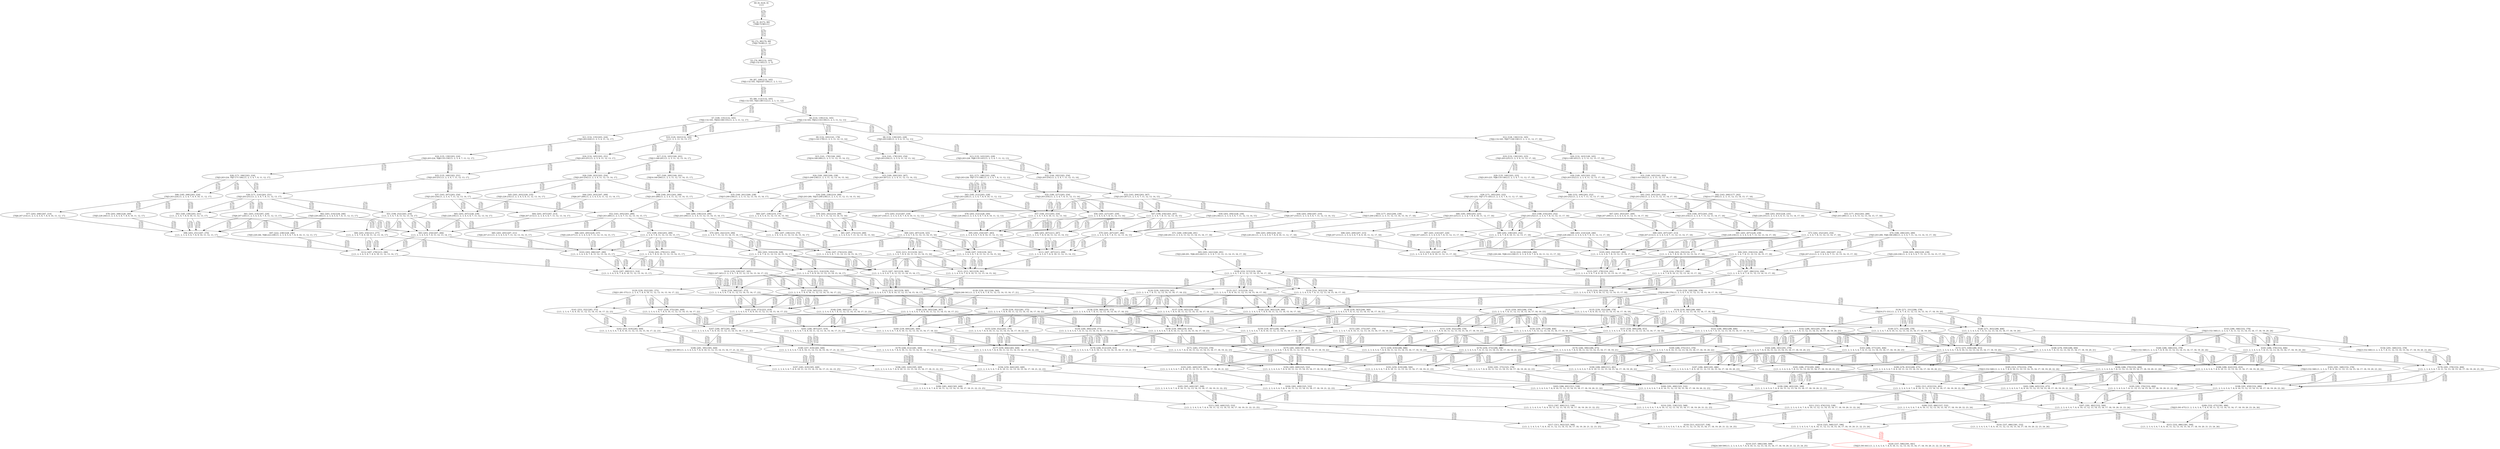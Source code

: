 digraph {
	S0[label="S0: [0, 0] [0, 0] \n{}{}"];
	S1[label="S1: [0, 0] [72, 90] \n{T0J0:72-90}{1}"];
	S2[label="S2: [72, 90] [79, 99] \n{T0J1:79-99}{1, 2}"];
	S3[label="S3: [79, 99] [132, 165] \n{T0J2:132-165}{1, 2, 3}"];
	S4[label="S4: [87, 109] [132, 165] \n{T0J2:132-165, T0J10:87-109}{1, 2, 3, 11}"];
	S5[label="S5: [89, 112] [132, 165] \n{T0J2:132-165, T0J11:89-112}{1, 2, 3, 11, 12}"];
	S6[label="S6: [110, 139] [132, 165] \n{T0J2:132-165, T0J12:110-139}{1, 2, 3, 11, 12, 13}"];
	S7[label="S7: [108, 135] [132, 165] \n{T0J2:132-165, T0J16:108-135}{1, 2, 3, 11, 12, 17}"];
	S8[label="S8: [132, 139] [203, 228] \n{T0J3:203-228}{1, 2, 3, 4, 11, 12, 13}"];
	S9[label="S9: [132, 165] [141, 178] \n{T0J13:141-178}{1, 2, 3, 11, 12, 13, 14}"];
	S10[label="S10: [129, 162] [132, 165] \n{}{1, 2, 3, 11, 12, 13, 17}"];
	S11[label="S11: [132, 135] [203, 224] \n{T0J3:203-224}{1, 2, 3, 4, 11, 12, 17}"];
	S12[label="S12: [128, 136] [132, 165] \n{T0J2:132-165, T0J17:128-136}{1, 2, 3, 11, 12, 17, 18}"];
	S13[label="S13: [135, 143] [203, 228] \n{T0J3:203-228, T0J6:135-143}{1, 2, 3, 4, 7, 11, 12, 13}"];
	S14[label="S14: [141, 178] [203, 254] \n{T0J3:203-254}{1, 2, 3, 4, 11, 12, 13, 14}"];
	S15[label="S15: [141, 178] [160, 200] \n{T0J14:160-200}{1, 2, 3, 11, 12, 13, 14, 15}"];
	S16[label="S16: [132, 165] [203, 251] \n{T0J3:203-251}{1, 2, 3, 4, 11, 12, 13, 17}"];
	S17[label="S17: [132, 165] [160, 201] \n{T0J13:160-201}{1, 2, 3, 11, 12, 13, 14, 17}"];
	S18[label="S18: [135, 139] [203, 224] \n{T0J3:203-224, T0J6:135-139}{1, 2, 3, 4, 7, 11, 12, 17}"];
	S19[label="S19: [132, 136] [203, 225] \n{T0J3:203-225}{1, 2, 3, 4, 11, 12, 17, 18}"];
	S20[label="S20: [132, 163] [149, 165] \n{T0J12:149-163}{1, 2, 3, 11, 12, 13, 17, 18}"];
	S21[label="S21: [171, 188] [203, 228] \n{T0J3:203-228, T0J7:171-188}{1, 2, 3, 4, 7, 8, 11, 12, 13}"];
	S22[label="S22: [144, 182] [203, 254] \n{T0J3:203-254}{1, 2, 3, 4, 7, 11, 12, 13, 14}"];
	S23[label="S23: [160, 200] [203, 267] \n{T0J3:203-267}{1, 2, 3, 4, 11, 12, 13, 14, 15}"];
	S24[label="S24: [160, 200] [200, 238] \n{T0J15:200-238}{1, 2, 3, 11, 12, 13, 14, 15, 16}"];
	S25[label="S25: [135, 169] [203, 251] \n{T0J3:203-251}{1, 2, 3, 4, 7, 11, 12, 13, 17}"];
	S26[label="S26: [160, 203] [203, 254] \n{T0J3:203-254}{1, 2, 3, 4, 11, 12, 13, 14, 17}"];
	S27[label="S27: [160, 200] [160, 201] \n{T0J14:160-200}{1, 2, 3, 11, 12, 13, 14, 15, 17}"];
	S28[label="S28: [171, 184] [203, 224] \n{T0J3:203-224, T0J7:171-184}{1, 2, 3, 4, 7, 8, 11, 12, 17}"];
	S29[label="S29: [135, 140] [203, 225] \n{T0J3:203-225, T0J6:135-140}{1, 2, 3, 4, 7, 11, 12, 17, 18}"];
	S30[label="S30: [149, 165] [203, 252] \n{T0J3:203-252}{1, 2, 3, 4, 11, 12, 13, 17, 18}"];
	S31[label="S31: [149, 165] [163, 202] \n{T0J13:163-202}{1, 2, 3, 11, 12, 13, 14, 17, 18}"];
	S32[label="S32: [180, 227] [203, 254] \n{T0J3:203-254}{1, 2, 3, 4, 7, 8, 11, 12, 13, 14}"];
	S33[label="S33: [163, 204] [203, 267] \n{T0J3:203-267}{1, 2, 3, 4, 7, 11, 12, 13, 14, 15}"];
	S34[label="S34: [200, 238] [219, 289] \n{T0J3:203-289, T0J15:200-238}{1, 2, 3, 4, 11, 12, 13, 14, 15, 16}"];
	S35[label="S35: [160, 201] [200, 238] \n{T0J15:200-238}{1, 2, 3, 11, 12, 13, 14, 15, 16, 17}"];
	S36[label="S36: [171, 214] [203, 251] \n{T0J3:203-251}{1, 2, 3, 4, 7, 8, 11, 12, 13, 17}"];
	S37[label="S37: [163, 207] [203, 254] \n{T0J3:203-254}{1, 2, 3, 4, 7, 11, 12, 13, 14, 17}"];
	S38[label="S38: [160, 201] [203, 289] \n{T0J3:203-289}{1, 2, 3, 4, 11, 12, 13, 14, 15, 17}"];
	S39[label="S39: [171, 185] [203, 225] \n{T0J3:203-225, T0J7:171-185}{1, 2, 3, 4, 7, 8, 11, 12, 17, 18}"];
	S40[label="S40: [152, 169] [203, 252] \n{T0J3:203-252}{1, 2, 3, 4, 7, 11, 12, 13, 17, 18}"];
	S41[label="S41: [163, 203] [203, 254] \n{T0J3:203-254}{1, 2, 3, 4, 11, 12, 13, 14, 17, 18}"];
	S42[label="S42: [163, 200] [177, 202] \n{T0J14:177-200}{1, 2, 3, 11, 12, 13, 14, 15, 17, 18}"];
	S43[label="S43: [185, 212] [203, 228] \n{T0J3:203-228}{1, 2, 3, 4, 7, 8, 9, 10, 11, 12, 13}"];
	S44[label="S44: [203, 203] [207, 209] \n{T0J4:207-209}{1, 2, 3, 4, 5, 6, 11, 12, 13, 14, 17}"];
	S45[label="S45: [203, 203] [228, 235] \n{T0J5:228-235}{1, 2, 3, 4, 5, 6, 11, 12, 13, 14, 17}"];
	S46[label="S46: [185, 208] [203, 224] \n{T0J3:203-224}{1, 2, 3, 4, 7, 8, 9, 10, 11, 12, 17}"];
	S47[label="S47: [199, 254] [203, 267] \n{}{1, 2, 3, 4, 7, 8, 11, 12, 13, 14, 15}"];
	S48[label="S48: [203, 242] [219, 289] \n{}{1, 2, 3, 4, 7, 11, 12, 13, 14, 15, 16}"];
	S49[label="S49: [200, 238] [219, 290] \n{T0J3:203-290}{1, 2, 3, 4, 11, 12, 13, 14, 15, 16, 17}"];
	S50[label="S50: [177, 202] [200, 238] \n{T0J15:200-238}{1, 2, 3, 11, 12, 13, 14, 15, 16, 17, 18}"];
	S51[label="S51: [199, 252] [203, 254] \n{}{1, 2, 3, 4, 7, 8, 11, 12, 13, 14, 17}"];
	S52[label="S52: [163, 205] [203, 289] \n{T0J3:203-289}{1, 2, 3, 4, 7, 11, 12, 13, 14, 15, 17}"];
	S53[label="S53: [188, 214] [203, 252] \n{T0J3:203-252}{1, 2, 3, 4, 7, 8, 11, 12, 13, 17, 18}"];
	S54[label="S54: [166, 207] [203, 254] \n{T0J3:203-254}{1, 2, 3, 4, 7, 11, 12, 13, 14, 17, 18}"];
	S55[label="S55: [177, 202] [203, 289] \n{T0J3:203-289}{1, 2, 3, 4, 11, 12, 13, 14, 15, 17, 18}"];
	S56[label="S56: [203, 227] [207, 259] \n{}{1, 2, 3, 4, 5, 6, 7, 8, 11, 12, 13, 14}"];
	S57[label="S57: [194, 251] [203, 254] \n{}{1, 2, 3, 4, 7, 8, 9, 10, 11, 12, 13, 14}"];
	S58[label="S58: [203, 204] [207, 210] \n{T0J4:207-210}{1, 2, 3, 4, 5, 6, 7, 11, 12, 13, 14, 15}"];
	S59[label="S59: [203, 204] [228, 236] \n{T0J5:228-236}{1, 2, 3, 4, 5, 6, 7, 11, 12, 13, 14, 15}"];
	S60[label="S60: [207, 238] [219, 270] \n{}{1, 2, 3, 4, 5, 6, 11, 12, 13, 14, 15, 16}"];
	S61[label="S61: [203, 214] [207, 220] \n{T0J4:207-220}{1, 2, 3, 4, 5, 6, 7, 8, 11, 12, 13, 17}"];
	S62[label="S62: [203, 214] [228, 246] \n{T0J5:228-246}{1, 2, 3, 4, 5, 6, 7, 8, 11, 12, 13, 17}"];
	S63[label="S63: [185, 238] [203, 251] \n{}{1, 2, 3, 4, 7, 8, 9, 10, 11, 12, 13, 17}"];
	S64[label="S64: [203, 207] [207, 213] \n{T0J4:207-213}{1, 2, 3, 4, 5, 6, 7, 11, 12, 13, 14, 17}"];
	S65[label="S65: [203, 207] [228, 239] \n{T0J5:228-239}{1, 2, 3, 4, 5, 6, 7, 11, 12, 13, 14, 17}"];
	S66[label="S66: [185, 209] [203, 225] \n{T0J3:203-225}{1, 2, 3, 4, 7, 8, 9, 10, 11, 12, 17, 18}"];
	S67[label="S67: [203, 203] [207, 209] \n{T0J4:207-209}{1, 2, 3, 4, 5, 6, 11, 12, 13, 14, 17, 18}"];
	S68[label="S68: [203, 203] [228, 235] \n{T0J5:228-235}{1, 2, 3, 4, 5, 6, 11, 12, 13, 14, 17, 18}"];
	S69[label="S69: [203, 287] [239, 325] \n{}{1, 2, 3, 4, 7, 8, 11, 12, 13, 14, 15, 16}"];
	S70[label="S70: [203, 242] [219, 290] \n{}{1, 2, 3, 4, 7, 11, 12, 13, 14, 15, 16, 17}"];
	S71[label="S71: [200, 238] [248, 291] \n{T0J3:248-291}{1, 2, 3, 4, 11, 12, 13, 14, 15, 16, 17, 18}"];
	S72[label="S72: [199, 254] [203, 289] \n{}{1, 2, 3, 4, 7, 8, 11, 12, 13, 14, 15, 17}"];
	S73[label="S73: [202, 252] [203, 254] \n{}{1, 2, 3, 4, 7, 8, 11, 12, 13, 14, 17, 18}"];
	S74[label="S74: [180, 206] [203, 289] \n{T0J3:203-289, T0J6:180-206}{1, 2, 3, 4, 7, 11, 12, 13, 14, 15, 17, 18}"];
	S75[label="S75: [203, 212] [207, 218] \n{T0J4:207-218}{1, 2, 3, 4, 5, 6, 7, 8, 9, 10, 11, 12, 13}"];
	S76[label="S76: [203, 212] [228, 244] \n{T0J5:228-244}{1, 2, 3, 4, 5, 6, 7, 8, 9, 10, 11, 12, 13}"];
	S77[label="S77: [203, 208] [207, 214] \n{T0J4:207-214}{1, 2, 3, 4, 5, 6, 7, 8, 9, 10, 11, 12, 17}"];
	S78[label="S78: [203, 208] [228, 240] \n{T0J5:228-240}{1, 2, 3, 4, 5, 6, 7, 8, 9, 10, 11, 12, 17}"];
	S79[label="S79: [203, 267] [207, 286] \n{}{1, 2, 3, 4, 5, 6, 7, 8, 11, 12, 13, 14, 15}"];
	S80[label="S80: [203, 267] [213, 287] \n{}{1, 2, 3, 4, 7, 8, 9, 10, 11, 12, 13, 14, 15}"];
	S81[label="S81: [207, 274] [219, 289] \n{}{1, 2, 3, 4, 5, 6, 7, 11, 12, 13, 14, 15, 16}"];
	S82[label="S82: [207, 238] [219, 270] \n{}{1, 2, 3, 4, 5, 6, 11, 12, 13, 14, 15, 16, 17}"];
	S83[label="S83: [203, 254] [207, 284] \n{}{1, 2, 3, 4, 5, 6, 7, 8, 11, 12, 13, 14, 17}"];
	S84[label="S84: [203, 254] [213, 277] \n{}{1, 2, 3, 4, 7, 8, 9, 10, 11, 12, 13, 14, 17}"];
	S85[label="S85: [203, 205] [207, 211] \n{T0J4:207-211}{1, 2, 3, 4, 5, 6, 7, 11, 12, 13, 14, 15, 17}"];
	S86[label="S86: [203, 205] [228, 237] \n{T0J5:228-237}{1, 2, 3, 4, 5, 6, 7, 11, 12, 13, 14, 15, 17}"];
	S87[label="S87: [203, 214] [207, 220] \n{T0J4:207-220}{1, 2, 3, 4, 5, 6, 7, 8, 11, 12, 13, 17, 18}"];
	S88[label="S88: [203, 214] [228, 246] \n{T0J5:228-246}{1, 2, 3, 4, 5, 6, 7, 8, 11, 12, 13, 17, 18}"];
	S89[label="S89: [202, 238] [203, 252] \n{}{1, 2, 3, 4, 7, 8, 9, 10, 11, 12, 13, 17, 18}"];
	S90[label="S90: [203, 207] [207, 213] \n{T0J4:207-213}{1, 2, 3, 4, 5, 6, 7, 11, 12, 13, 14, 17, 18}"];
	S91[label="S91: [203, 207] [228, 239] \n{T0J5:228-239}{1, 2, 3, 4, 5, 6, 7, 11, 12, 13, 14, 17, 18}"];
	S92[label="S92: [203, 310] [239, 328] \n{}{1, 2, 3, 4, 7, 8, 11, 12, 13, 14, 15, 16, 17}"];
	S93[label="S93: [203, 242] [248, 291] \n{T0J3:248-291, T0J6:203-242}{1, 2, 3, 4, 7, 11, 12, 13, 14, 15, 16, 17, 18}"];
	S94[label="S94: [203, 254] [216, 289] \n{}{1, 2, 3, 4, 7, 8, 11, 12, 13, 14, 15, 17, 18}"];
	S95[label="S95: [203, 254] [207, 283] \n{}{1, 2, 3, 4, 5, 6, 7, 8, 9, 10, 11, 12, 13, 14}"];
	S96[label="S96: [203, 251] [207, 270] \n{}{1, 2, 3, 4, 5, 6, 7, 8, 9, 10, 11, 12, 13, 17}"];
	S97[label="S97: [222, 238] [228, 246] \n{T0J5:228-246, T0J8:222-238}{1, 2, 3, 4, 5, 6, 7, 8, 9, 10, 11, 12, 13, 17}"];
	S98[label="S98: [203, 209] [207, 215] \n{T0J4:207-215}{1, 2, 3, 4, 5, 6, 7, 8, 9, 10, 11, 12, 17, 18}"];
	S99[label="S99: [203, 209] [228, 241] \n{T0J5:228-241}{1, 2, 3, 4, 5, 6, 7, 8, 9, 10, 11, 12, 17, 18}"];
	S100[label="S100: [207, 319] [239, 341] \n{}{1, 2, 3, 4, 5, 6, 7, 8, 11, 12, 13, 14, 15, 16}"];
	S101[label="S101: [213, 311] [239, 341] \n{}{1, 2, 3, 4, 7, 8, 9, 10, 11, 12, 13, 14, 15, 16}"];
	S102[label="S102: [207, 274] [219, 290] \n{}{1, 2, 3, 4, 5, 6, 7, 11, 12, 13, 14, 15, 16, 17}"];
	S103[label="S103: [203, 286] [207, 290] \n{}{1, 2, 3, 4, 5, 6, 7, 8, 11, 12, 13, 14, 15, 17}"];
	S104[label="S104: [203, 278] [213, 290] \n{}{1, 2, 3, 4, 7, 8, 9, 10, 11, 12, 13, 14, 15, 17}"];
	S105[label="S105: [203, 254] [207, 284] \n{}{1, 2, 3, 4, 5, 6, 7, 8, 11, 12, 13, 14, 17, 18}"];
	S106[label="S106: [203, 254] [216, 277] \n{}{1, 2, 3, 4, 7, 8, 9, 10, 11, 12, 13, 14, 17, 18}"];
	S107[label="S107: [203, 206] [207, 212] \n{T0J4:207-212}{1, 2, 3, 4, 5, 6, 7, 11, 12, 13, 14, 15, 17, 18}"];
	S108[label="S108: [203, 206] [228, 238] \n{T0J5:228-238}{1, 2, 3, 4, 5, 6, 7, 11, 12, 13, 14, 15, 17, 18}"];
	S109[label="S109: [216, 315] [239, 328] \n{}{1, 2, 3, 4, 7, 8, 11, 12, 13, 14, 15, 16, 17, 18}"];
	S110[label="S110: [239, 328] [247, 345] \n{T0J22:247-345}{1, 2, 3, 4, 7, 8, 11, 12, 13, 14, 15, 16, 17, 23}"];
	S111[label="S111: [207, 287] [213, 299] \n{}{1, 2, 3, 4, 5, 6, 7, 8, 9, 10, 11, 12, 13, 14, 15}"];
	S112[label="S112: [207, 278] [213, 290] \n{}{1, 2, 3, 4, 5, 6, 7, 8, 9, 10, 11, 12, 13, 14, 17}"];
	S113[label="S113: [203, 252] [207, 270] \n{}{1, 2, 3, 4, 5, 6, 7, 8, 9, 10, 11, 12, 13, 17, 18}"];
	S114[label="S114: [222, 238] [228, 246] \n{T0J5:228-246, T0J8:222-238}{1, 2, 3, 4, 5, 6, 7, 8, 9, 10, 11, 12, 13, 17, 18}"];
	S115[label="S115: [207, 341] [239, 360] \n{}{1, 2, 3, 4, 5, 6, 7, 8, 11, 12, 13, 14, 15, 16, 17}"];
	S116[label="S116: [213, 314] [239, 352] \n{}{1, 2, 3, 4, 7, 8, 9, 10, 11, 12, 13, 14, 15, 16, 17}"];
	S117[label="S117: [207, 286] [216, 290] \n{}{1, 2, 3, 4, 5, 6, 7, 8, 11, 12, 13, 14, 15, 17, 18}"];
	S118[label="S118: [216, 278] [217, 290] \n{}{1, 2, 3, 4, 7, 8, 9, 10, 11, 12, 13, 14, 15, 17, 18}"];
	S119[label="S119: [239, 328] [286, 378] \n{T0J18:286-378}{1, 2, 3, 4, 7, 8, 11, 12, 13, 14, 15, 16, 17, 18, 19}"];
	S120[label="S120: [239, 328] [259, 345] \n{}{1, 2, 3, 4, 7, 8, 11, 12, 13, 14, 15, 16, 17, 18, 23}"];
	S121[label="S121: [213, 341] [239, 361] \n{}{1, 2, 3, 4, 5, 6, 7, 8, 9, 10, 11, 12, 13, 14, 15, 16}"];
	S122[label="S122: [207, 290] [213, 314] \n{}{1, 2, 3, 4, 5, 6, 7, 8, 9, 10, 11, 12, 13, 14, 15, 17}"];
	S123[label="S123: [207, 278] [216, 291] \n{}{1, 2, 3, 4, 5, 6, 7, 8, 9, 10, 11, 12, 13, 14, 17, 18}"];
	S124[label="S124: [216, 343] [239, 360] \n{}{1, 2, 3, 4, 5, 6, 7, 8, 11, 12, 13, 14, 15, 16, 17, 18}"];
	S125[label="S125: [217, 315] [239, 352] \n{}{1, 2, 3, 4, 7, 8, 9, 10, 11, 12, 13, 14, 15, 16, 17, 18}"];
	S126[label="S126: [239, 360] [247, 373] \n{}{1, 2, 3, 4, 5, 6, 7, 8, 11, 12, 13, 14, 15, 16, 17, 23}"];
	S127[label="S127: [239, 345] [253, 352] \n{}{1, 2, 3, 4, 7, 8, 9, 10, 11, 12, 13, 14, 15, 16, 17, 23}"];
	S128[label="S128: [239, 341] [246, 360] \n{T0J20:246-341}{1, 2, 3, 4, 5, 6, 7, 8, 11, 12, 13, 14, 15, 16, 17, 21}"];
	S129[label="S129: [239, 352] [281, 375] \n{T0J21:281-375}{1, 2, 3, 4, 7, 8, 9, 10, 11, 12, 13, 14, 15, 16, 17, 22}"];
	S130[label="S130: [271, 331] [286, 378] \n{T0J19:271-331}{1, 2, 3, 4, 7, 8, 11, 12, 13, 14, 15, 16, 17, 18, 19, 20}"];
	S131[label="S131: [259, 345] [286, 378] \n{}{1, 2, 3, 4, 7, 8, 11, 12, 13, 14, 15, 16, 17, 18, 19, 23}"];
	S132[label="S132: [213, 361] [239, 365] \n{}{1, 2, 3, 4, 5, 6, 7, 8, 9, 10, 11, 12, 13, 14, 15, 16, 17}"];
	S133[label="S133: [216, 291] [220, 314] \n{}{1, 2, 3, 4, 5, 6, 7, 8, 9, 10, 11, 12, 13, 14, 15, 17, 18}"];
	S134[label="S134: [239, 360] [286, 406] \n{}{1, 2, 3, 4, 5, 6, 7, 8, 11, 12, 13, 14, 15, 16, 17, 18, 19}"];
	S135[label="S135: [239, 352] [286, 378] \n{}{1, 2, 3, 4, 7, 8, 9, 10, 11, 12, 13, 14, 15, 16, 17, 18, 19}"];
	S136[label="S136: [239, 360] [259, 373] \n{}{1, 2, 3, 4, 5, 6, 7, 8, 11, 12, 13, 14, 15, 16, 17, 18, 23}"];
	S137[label="S137: [239, 345] [259, 352] \n{}{1, 2, 3, 4, 7, 8, 9, 10, 11, 12, 13, 14, 15, 16, 17, 18, 23}"];
	S138[label="S138: [239, 343] [246, 360] \n{}{1, 2, 3, 4, 5, 6, 7, 8, 11, 12, 13, 14, 15, 16, 17, 18, 21}"];
	S139[label="S139: [239, 352] [281, 375] \n{}{1, 2, 3, 4, 7, 8, 9, 10, 11, 12, 13, 14, 15, 16, 17, 18, 22}"];
	S140[label="S140: [246, 360] [257, 373] \n{}{1, 2, 3, 4, 5, 6, 7, 8, 11, 12, 13, 14, 15, 16, 17, 21, 23}"];
	S141[label="S141: [253, 352] [283, 375] \n{}{1, 2, 3, 4, 7, 8, 9, 10, 11, 12, 13, 14, 15, 16, 17, 22, 23}"];
	S142[label="S142: [286, 345] [291, 378] \n{}{1, 2, 3, 4, 7, 8, 11, 12, 13, 14, 15, 16, 17, 18, 19, 20, 23}"];
	S143[label="S143: [286, 348] [332, 378] \n{T0J23:332-348}{1, 2, 3, 4, 7, 8, 11, 12, 13, 14, 15, 16, 17, 18, 19, 20, 24}"];
	S144[label="S144: [220, 365] [239, 389] \n{}{1, 2, 3, 4, 5, 6, 7, 8, 9, 10, 11, 12, 13, 14, 15, 16, 17, 18}"];
	S145[label="S145: [239, 373] [253, 419] \n{}{1, 2, 3, 4, 5, 6, 7, 8, 9, 10, 11, 12, 13, 14, 15, 16, 17, 23}"];
	S146[label="S146: [239, 365] [246, 387] \n{}{1, 2, 3, 4, 5, 6, 7, 8, 9, 10, 11, 12, 13, 14, 15, 16, 17, 21}"];
	S147[label="S147: [239, 375] [281, 449] \n{}{1, 2, 3, 4, 5, 6, 7, 8, 9, 10, 11, 12, 13, 14, 15, 16, 17, 22}"];
	S148[label="S148: [271, 363] [286, 406] \n{}{1, 2, 3, 4, 5, 6, 7, 8, 11, 12, 13, 14, 15, 16, 17, 18, 19, 20}"];
	S149[label="S149: [271, 331] [286, 378] \n{}{1, 2, 3, 4, 7, 8, 9, 10, 11, 12, 13, 14, 15, 16, 17, 18, 19, 20}"];
	S150[label="S150: [259, 377] [286, 406] \n{}{1, 2, 3, 4, 5, 6, 7, 8, 11, 12, 13, 14, 15, 16, 17, 18, 19, 23}"];
	S151[label="S151: [259, 352] [286, 378] \n{}{1, 2, 3, 4, 7, 8, 9, 10, 11, 12, 13, 14, 15, 16, 17, 18, 19, 23}"];
	S152[label="S152: [246, 360] [286, 406] \n{}{1, 2, 3, 4, 5, 6, 7, 8, 11, 12, 13, 14, 15, 16, 17, 18, 19, 21}"];
	S153[label="S153: [281, 375] [307, 378] \n{}{1, 2, 3, 4, 7, 8, 9, 10, 11, 12, 13, 14, 15, 16, 17, 18, 19, 22}"];
	S154[label="S154: [246, 360] [259, 373] \n{}{1, 2, 3, 4, 5, 6, 7, 8, 11, 12, 13, 14, 15, 16, 17, 18, 21, 23}"];
	S155[label="S155: [259, 352] [283, 375] \n{}{1, 2, 3, 4, 7, 8, 9, 10, 11, 12, 13, 14, 15, 16, 17, 18, 22, 23}"];
	S156[label="S156: [291, 348] [332, 378] \n{T0J23:332-348}{1, 2, 3, 4, 7, 8, 11, 12, 13, 14, 15, 16, 17, 18, 19, 20, 23, 24}"];
	S157[label="S157: [239, 389] [286, 453] \n{}{1, 2, 3, 4, 5, 6, 7, 8, 9, 10, 11, 12, 13, 14, 15, 16, 17, 18, 19}"];
	S158[label="S158: [239, 398] [259, 419] \n{}{1, 2, 3, 4, 5, 6, 7, 8, 9, 10, 11, 12, 13, 14, 15, 16, 17, 18, 23}"];
	S159[label="S159: [239, 387] [246, 390] \n{}{1, 2, 3, 4, 5, 6, 7, 8, 9, 10, 11, 12, 13, 14, 15, 16, 17, 18, 21}"];
	S160[label="S160: [239, 400] [281, 449] \n{}{1, 2, 3, 4, 5, 6, 7, 8, 9, 10, 11, 12, 13, 14, 15, 16, 17, 18, 22}"];
	S161[label="S161: [246, 387] [257, 419] \n{}{1, 2, 3, 4, 5, 6, 7, 8, 9, 10, 11, 12, 13, 14, 15, 16, 17, 21, 23}"];
	S162[label="S162: [253, 419] [283, 449] \n{}{1, 2, 3, 4, 5, 6, 7, 8, 9, 10, 11, 12, 13, 14, 15, 16, 17, 22, 23}"];
	S163[label="S163: [286, 377] [291, 406] \n{}{1, 2, 3, 4, 5, 6, 7, 8, 11, 12, 13, 14, 15, 16, 17, 18, 19, 20, 23}"];
	S164[label="S164: [286, 345] [291, 378] \n{}{1, 2, 3, 4, 7, 8, 9, 10, 11, 12, 13, 14, 15, 16, 17, 18, 19, 20, 23}"];
	S165[label="S165: [286, 378] [332, 406] \n{}{1, 2, 3, 4, 5, 6, 7, 8, 11, 12, 13, 14, 15, 16, 17, 18, 19, 20, 24}"];
	S166[label="S166: [286, 348] [332, 378] \n{T0J23:332-348}{1, 2, 3, 4, 7, 8, 9, 10, 11, 12, 13, 14, 15, 16, 17, 18, 19, 20, 24}"];
	S167[label="S167: [246, 387] [281, 449] \n{}{1, 2, 3, 4, 5, 6, 7, 8, 9, 10, 11, 12, 13, 14, 15, 16, 17, 21, 22}"];
	S168[label="S168: [278, 359] [286, 406] \n{}{1, 2, 3, 4, 5, 6, 7, 8, 11, 12, 13, 14, 15, 16, 17, 18, 19, 20, 21}"];
	S169[label="S169: [286, 375] [313, 378] \n{}{1, 2, 3, 4, 7, 8, 9, 10, 11, 12, 13, 14, 15, 16, 17, 18, 19, 20, 22}"];
	S170[label="S170: [259, 373] [286, 406] \n{}{1, 2, 3, 4, 5, 6, 7, 8, 11, 12, 13, 14, 15, 16, 17, 18, 19, 21, 23}"];
	S171[label="S171: [283, 375] [325, 378] \n{}{1, 2, 3, 4, 7, 8, 9, 10, 11, 12, 13, 14, 15, 16, 17, 18, 19, 22, 23}"];
	S172[label="S172: [271, 430] [286, 453] \n{}{1, 2, 3, 4, 5, 6, 7, 8, 9, 10, 11, 12, 13, 14, 15, 16, 17, 18, 19, 20}"];
	S173[label="S173: [259, 419] [286, 486] \n{}{1, 2, 3, 4, 5, 6, 7, 8, 9, 10, 11, 12, 13, 14, 15, 16, 17, 18, 19, 23}"];
	S174[label="S174: [246, 390] [286, 475] \n{}{1, 2, 3, 4, 5, 6, 7, 8, 9, 10, 11, 12, 13, 14, 15, 16, 17, 18, 19, 21}"];
	S175[label="S175: [281, 449] [307, 488] \n{}{1, 2, 3, 4, 5, 6, 7, 8, 9, 10, 11, 12, 13, 14, 15, 16, 17, 18, 19, 22}"];
	S176[label="S176: [246, 412] [259, 419] \n{}{1, 2, 3, 4, 5, 6, 7, 8, 9, 10, 11, 12, 13, 14, 15, 16, 17, 18, 21, 23}"];
	S177[label="S177: [259, 444] [283, 449] \n{}{1, 2, 3, 4, 5, 6, 7, 8, 9, 10, 11, 12, 13, 14, 15, 16, 17, 18, 22, 23}"];
	S178[label="S178: [291, 378] [332, 406] \n{}{1, 2, 3, 4, 5, 6, 7, 8, 11, 12, 13, 14, 15, 16, 17, 18, 19, 20, 23, 24}"];
	S179[label="S179: [246, 412] [281, 449] \n{}{1, 2, 3, 4, 5, 6, 7, 8, 9, 10, 11, 12, 13, 14, 15, 16, 17, 18, 21, 22}"];
	S180[label="S180: [257, 419] [283, 449] \n{}{1, 2, 3, 4, 5, 6, 7, 8, 9, 10, 11, 12, 13, 14, 15, 16, 17, 21, 22, 23}"];
	S181[label="S181: [286, 373] [291, 406] \n{}{1, 2, 3, 4, 5, 6, 7, 8, 11, 12, 13, 14, 15, 16, 17, 18, 19, 20, 21, 23}"];
	S182[label="S182: [291, 375] [325, 378] \n{}{1, 2, 3, 4, 7, 8, 9, 10, 11, 12, 13, 14, 15, 16, 17, 18, 19, 20, 22, 23}"];
	S183[label="S183: [291, 348] [332, 378] \n{T0J23:332-348}{1, 2, 3, 4, 7, 8, 9, 10, 11, 12, 13, 14, 15, 16, 17, 18, 19, 20, 23, 24}"];
	S184[label="S184: [286, 376] [332, 406] \n{}{1, 2, 3, 4, 5, 6, 7, 8, 11, 12, 13, 14, 15, 16, 17, 18, 19, 20, 21, 24}"];
	S185[label="S185: [313, 375] [332, 378] \n{T0J23:332-348}{1, 2, 3, 4, 7, 8, 9, 10, 11, 12, 13, 14, 15, 16, 17, 18, 19, 20, 22, 24}"];
	S186[label="S186: [281, 395] [305, 449] \n{T0J24:305-395}{1, 2, 3, 4, 5, 6, 7, 8, 9, 10, 11, 12, 13, 14, 15, 16, 17, 21, 22, 25}"];
	S187[label="S187: [286, 460] [291, 486] \n{}{1, 2, 3, 4, 5, 6, 7, 8, 9, 10, 11, 12, 13, 14, 15, 16, 17, 18, 19, 20, 23}"];
	S188[label="S188: [286, 422] [332, 453] \n{}{1, 2, 3, 4, 5, 6, 7, 8, 9, 10, 11, 12, 13, 14, 15, 16, 17, 18, 19, 20, 24}"];
	S189[label="S189: [278, 453] [286, 475] \n{}{1, 2, 3, 4, 5, 6, 7, 8, 9, 10, 11, 12, 13, 14, 15, 16, 17, 18, 19, 20, 21}"];
	S190[label="S190: [286, 488] [313, 491] \n{}{1, 2, 3, 4, 5, 6, 7, 8, 9, 10, 11, 12, 13, 14, 15, 16, 17, 18, 19, 20, 22}"];
	S191[label="S191: [259, 419] [286, 500] \n{}{1, 2, 3, 4, 5, 6, 7, 8, 9, 10, 11, 12, 13, 14, 15, 16, 17, 18, 19, 21, 23}"];
	S192[label="S192: [283, 449] [325, 532] \n{}{1, 2, 3, 4, 5, 6, 7, 8, 9, 10, 11, 12, 13, 14, 15, 16, 17, 18, 19, 22, 23}"];
	S193[label="S193: [281, 449] [307, 500] \n{}{1, 2, 3, 4, 5, 6, 7, 8, 9, 10, 11, 12, 13, 14, 15, 16, 17, 18, 19, 21, 22}"];
	S194[label="S194: [259, 444] [283, 449] \n{}{1, 2, 3, 4, 5, 6, 7, 8, 9, 10, 11, 12, 13, 14, 15, 16, 17, 18, 21, 22, 23}"];
	S195[label="S195: [291, 376] [332, 406] \n{}{1, 2, 3, 4, 5, 6, 7, 8, 11, 12, 13, 14, 15, 16, 17, 18, 19, 20, 21, 23, 24}"];
	S196[label="S196: [281, 420] [305, 449] \n{}{1, 2, 3, 4, 5, 6, 7, 8, 9, 10, 11, 12, 13, 14, 15, 16, 17, 18, 21, 22, 25}"];
	S197[label="S197: [283, 419] [305, 449] \n{}{1, 2, 3, 4, 5, 6, 7, 8, 9, 10, 11, 12, 13, 14, 15, 16, 17, 21, 22, 23, 25}"];
	S198[label="S198: [291, 459] [332, 486] \n{}{1, 2, 3, 4, 5, 6, 7, 8, 9, 10, 11, 12, 13, 14, 15, 16, 17, 18, 19, 20, 23, 24}"];
	S199[label="S199: [286, 483] [291, 500] \n{}{1, 2, 3, 4, 5, 6, 7, 8, 9, 10, 11, 12, 13, 14, 15, 16, 17, 18, 19, 20, 21, 23}"];
	S200[label="S200: [291, 490] [325, 532] \n{}{1, 2, 3, 4, 5, 6, 7, 8, 9, 10, 11, 12, 13, 14, 15, 16, 17, 18, 19, 20, 22, 23}"];
	S201[label="S201: [286, 445] [332, 475] \n{}{1, 2, 3, 4, 5, 6, 7, 8, 9, 10, 11, 12, 13, 14, 15, 16, 17, 18, 19, 20, 21, 24}"];
	S202[label="S202: [313, 453] [332, 491] \n{}{1, 2, 3, 4, 5, 6, 7, 8, 9, 10, 11, 12, 13, 14, 15, 16, 17, 18, 19, 20, 22, 24}"];
	S203[label="S203: [286, 491] [313, 538] \n{}{1, 2, 3, 4, 5, 6, 7, 8, 9, 10, 11, 12, 13, 14, 15, 16, 17, 18, 19, 20, 21, 22}"];
	S204[label="S204: [283, 449] [325, 532] \n{}{1, 2, 3, 4, 5, 6, 7, 8, 9, 10, 11, 12, 13, 14, 15, 16, 17, 18, 19, 21, 22, 23}"];
	S205[label="S205: [305, 449] [307, 508] \n{}{1, 2, 3, 4, 5, 6, 7, 8, 9, 10, 11, 12, 13, 14, 15, 16, 17, 18, 19, 21, 22, 25}"];
	S206[label="S206: [283, 444] [305, 449] \n{}{1, 2, 3, 4, 5, 6, 7, 8, 9, 10, 11, 12, 13, 14, 15, 16, 17, 18, 21, 22, 23, 25}"];
	S207[label="S207: [291, 482] [332, 500] \n{}{1, 2, 3, 4, 5, 6, 7, 8, 9, 10, 11, 12, 13, 14, 15, 16, 17, 18, 19, 20, 21, 23, 24}"];
	S208[label="S208: [325, 486] [337, 532] \n{}{1, 2, 3, 4, 5, 6, 7, 8, 9, 10, 11, 12, 13, 14, 15, 16, 17, 18, 19, 20, 22, 23, 24}"];
	S209[label="S209: [332, 475] [391, 486] \n{T0J25:391-475}{1, 2, 3, 4, 5, 6, 7, 8, 9, 10, 11, 12, 13, 14, 15, 16, 17, 18, 19, 20, 23, 24, 26}"];
	S210[label="S210: [291, 538] [325, 568] \n{}{1, 2, 3, 4, 5, 6, 7, 8, 9, 10, 11, 12, 13, 14, 15, 16, 17, 18, 19, 20, 21, 22, 23}"];
	S211[label="S211: [313, 476] [332, 538] \n{}{1, 2, 3, 4, 5, 6, 7, 8, 9, 10, 11, 12, 13, 14, 15, 16, 17, 18, 19, 20, 21, 22, 24}"];
	S212[label="S212: [307, 490] [313, 538] \n{}{1, 2, 3, 4, 5, 6, 7, 8, 9, 10, 11, 12, 13, 14, 15, 16, 17, 18, 19, 20, 21, 22, 25}"];
	S213[label="S213: [305, 449] [325, 532] \n{}{1, 2, 3, 4, 5, 6, 7, 8, 9, 10, 11, 12, 13, 14, 15, 16, 17, 18, 19, 21, 22, 23, 25}"];
	S214[label="S214: [325, 568] [337, 596] \n{}{1, 2, 3, 4, 5, 6, 7, 8, 9, 10, 11, 12, 13, 14, 15, 16, 17, 18, 19, 20, 21, 22, 23, 24}"];
	S215[label="S215: [332, 486] [391, 500] \n{}{1, 2, 3, 4, 5, 6, 7, 8, 9, 10, 11, 12, 13, 14, 15, 16, 17, 18, 19, 20, 21, 23, 24, 26}"];
	S216[label="S216: [337, 486] [391, 532] \n{}{1, 2, 3, 4, 5, 6, 7, 8, 9, 10, 11, 12, 13, 14, 15, 16, 17, 18, 19, 20, 22, 23, 24, 26}"];
	S217[label="S217: [313, 562] [325, 568] \n{}{1, 2, 3, 4, 5, 6, 7, 8, 9, 10, 11, 12, 13, 14, 15, 16, 17, 18, 19, 20, 21, 22, 23, 25}"];
	S218[label="S218: [313, 422] [337, 538] \n{}{1, 2, 3, 4, 5, 6, 7, 8, 9, 10, 11, 12, 13, 14, 15, 16, 17, 18, 19, 20, 21, 22, 24, 25}"];
	S219[label="S219: [337, 596] [349, 599] \n{T0J24:349-599}{1, 2, 3, 4, 5, 6, 7, 8, 9, 10, 11, 12, 13, 14, 15, 16, 17, 18, 19, 20, 21, 22, 23, 24, 25}"];
	S220[label="S220: [337, 596] [391, 641] \n{T0J25:391-641}{1, 2, 3, 4, 5, 6, 7, 8, 9, 10, 11, 12, 13, 14, 15, 16, 17, 18, 19, 20, 21, 22, 23, 24, 26}"];
	S0 -> S1[label="T0 J0\nDL=600\nES=0\nLS=0\nEF=72\nLF=90",fontsize=8];
	S1 -> S2[label="T0 J1\nDL=600\nES=72\nLS=90\nEF=79\nLF=99",fontsize=8];
	S2 -> S3[label="T0 J2\nDL=600\nES=72\nLS=90\nEF=132\nLF=165",fontsize=8];
	S3 -> S4[label="T0 J10\nDL=600\nES=79\nLS=99\nEF=87\nLF=109",fontsize=8];
	S4 -> S5[label="T0 J11\nDL=600\nES=87\nLS=109\nEF=89\nLF=112",fontsize=8];
	S5 -> S6[label="T0 J12\nDL=600\nES=89\nLS=112\nEF=110\nLF=139",fontsize=8];
	S5 -> S7[label="T0 J16\nDL=600\nES=89\nLS=111\nEF=108\nLF=135",fontsize=8];
	S6 -> S8[label="T0 J3\nDL=600\nES=132\nLS=139\nEF=203\nLF=228",fontsize=8];
	S6 -> S9[label="T0 J13\nDL=600\nES=110\nLS=139\nEF=141\nLF=178",fontsize=8];
	S6 -> S10[label="T0 J16\nDL=600\nES=110\nLS=111\nEF=129\nLF=135",fontsize=8];
	S7 -> S11[label="T0 J3\nDL=600\nES=132\nLS=135\nEF=203\nLF=224",fontsize=8];
	S7 -> S10[label="T0 J12\nDL=600\nES=108\nLS=135\nEF=129\nLF=162",fontsize=8];
	S7 -> S12[label="T0 J17\nDL=600\nES=108\nLS=111\nEF=128\nLF=136",fontsize=8];
	S8 -> S13[label="T0 J6\nDL=600\nES=132\nLS=139\nEF=135\nLF=143",fontsize=8];
	S8 -> S14[label="T0 J13\nDL=600\nES=132\nLS=139\nEF=163\nLF=178",fontsize=8];
	S9 -> S14[label="T0 J3\nDL=600\nES=132\nLS=165\nEF=203\nLF=254",fontsize=8];
	S9 -> S15[label="T0 J14\nDL=600\nES=132\nLS=164\nEF=160\nLF=200",fontsize=8];
	S10 -> S16[label="T0 J3\nDL=600\nES=132\nLS=162\nEF=203\nLF=251",fontsize=8];
	S10 -> S17[label="T0 J13\nDL=600\nES=129\nLS=162\nEF=160\nLF=201",fontsize=8];
	S11 -> S18[label="T0 J6\nDL=600\nES=132\nLS=135\nEF=135\nLF=139",fontsize=8];
	S11 -> S16[label="T0 J12\nDL=600\nES=132\nLS=135\nEF=153\nLF=162",fontsize=8];
	S12 -> S19[label="T0 J3\nDL=600\nES=132\nLS=136\nEF=203\nLF=225",fontsize=8];
	S12 -> S20[label="T0 J12\nDL=600\nES=128\nLS=136\nEF=149\nLF=163",fontsize=8];
	S13 -> S21[label="T0 J7\nDL=600\nES=135\nLS=143\nEF=171\nLF=188",fontsize=8];
	S13 -> S22[label="T0 J13\nDL=600\nES=135\nLS=143\nEF=166\nLF=182",fontsize=8];
	S14 -> S22[label="T0 J6\nDL=600\nES=141\nLS=178\nEF=144\nLF=182",fontsize=8];
	S14 -> S23[label="T0 J14\nDL=600\nES=141\nLS=164\nEF=169\nLF=200",fontsize=8];
	S15 -> S23[label="T0 J3\nDL=600\nES=141\nLS=178\nEF=212\nLF=267",fontsize=8];
	S15 -> S24[label="T0 J15\nDL=600\nES=141\nLS=164\nEF=200\nLF=238",fontsize=8];
	S16 -> S25[label="T0 J6\nDL=600\nES=132\nLS=165\nEF=135\nLF=169",fontsize=8];
	S16 -> S26[label="T0 J13\nDL=600\nES=132\nLS=164\nEF=163\nLF=203",fontsize=8];
	S17 -> S26[label="T0 J3\nDL=600\nES=132\nLS=165\nEF=203\nLF=254",fontsize=8];
	S17 -> S27[label="T0 J14\nDL=600\nES=132\nLS=164\nEF=160\nLF=200",fontsize=8];
	S18 -> S28[label="T0 J7\nDL=600\nES=135\nLS=139\nEF=171\nLF=184",fontsize=8];
	S18 -> S25[label="T0 J12\nDL=600\nES=135\nLS=139\nEF=156\nLF=166",fontsize=8];
	S19 -> S29[label="T0 J6\nDL=600\nES=132\nLS=136\nEF=135\nLF=140",fontsize=8];
	S19 -> S30[label="T0 J12\nDL=600\nES=132\nLS=136\nEF=153\nLF=163",fontsize=8];
	S20 -> S30[label="T0 J3\nDL=600\nES=132\nLS=163\nEF=203\nLF=252",fontsize=8];
	S20 -> S31[label="T0 J13\nDL=600\nES=132\nLS=163\nEF=163\nLF=202",fontsize=8];
	S21 -> S43[label="T0 J8\nDL=600\nES=171\nLS=188\nEF=190\nLF=212",fontsize=8];
	S21 -> S43[label="T0 J9\nDL=600\nES=171\nLS=188\nEF=185\nLF=206",fontsize=8];
	S21 -> S32[label="T0 J13\nDL=600\nES=171\nLS=187\nEF=202\nLF=226",fontsize=8];
	S22 -> S32[label="T0 J7\nDL=600\nES=144\nLS=182\nEF=180\nLF=227",fontsize=8];
	S22 -> S33[label="T0 J14\nDL=600\nES=144\nLS=164\nEF=172\nLF=200",fontsize=8];
	S23 -> S33[label="T0 J6\nDL=600\nES=160\nLS=200\nEF=163\nLF=204",fontsize=8];
	S23 -> S34[label="T0 J15\nDL=600\nES=160\nLS=164\nEF=219\nLF=238",fontsize=8];
	S24 -> S34[label="T0 J3\nDL=600\nES=160\nLS=200\nEF=231\nLF=289",fontsize=8];
	S24 -> S35[label="T0 J16\nDL=600\nES=160\nLS=164\nEF=179\nLF=188",fontsize=8];
	S25 -> S36[label="T0 J7\nDL=600\nES=135\nLS=169\nEF=171\nLF=214",fontsize=8];
	S25 -> S37[label="T0 J13\nDL=600\nES=135\nLS=164\nEF=166\nLF=203",fontsize=8];
	S26 -> S44[label="T0 J4\nDL=600\nES=203\nLS=203\nEF=207\nLF=209",fontsize=8];
	S26 -> S45[label="T0 J5\nDL=600\nES=203\nLS=203\nEF=228\nLF=235",fontsize=8];
	S26 -> S37[label="T0 J6\nDL=600\nES=160\nLS=203\nEF=163\nLF=207",fontsize=8];
	S26 -> S38[label="T0 J14\nDL=600\nES=160\nLS=164\nEF=188\nLF=200",fontsize=8];
	S27 -> S38[label="T0 J3\nDL=600\nES=160\nLS=200\nEF=231\nLF=289",fontsize=8];
	S27 -> S35[label="T0 J15\nDL=600\nES=160\nLS=164\nEF=219\nLF=238",fontsize=8];
	S28 -> S46[label="T0 J8\nDL=600\nES=171\nLS=184\nEF=190\nLF=208",fontsize=8];
	S28 -> S46[label="T0 J9\nDL=600\nES=171\nLS=184\nEF=185\nLF=202",fontsize=8];
	S28 -> S36[label="T0 J12\nDL=600\nES=171\nLS=183\nEF=192\nLF=210",fontsize=8];
	S29 -> S39[label="T0 J7\nDL=600\nES=135\nLS=140\nEF=171\nLF=185",fontsize=8];
	S29 -> S40[label="T0 J12\nDL=600\nES=135\nLS=140\nEF=156\nLF=167",fontsize=8];
	S30 -> S40[label="T0 J6\nDL=600\nES=149\nLS=165\nEF=152\nLF=169",fontsize=8];
	S30 -> S41[label="T0 J13\nDL=600\nES=149\nLS=164\nEF=180\nLF=203",fontsize=8];
	S31 -> S41[label="T0 J3\nDL=600\nES=149\nLS=165\nEF=220\nLF=254",fontsize=8];
	S31 -> S42[label="T0 J14\nDL=600\nES=149\nLS=164\nEF=177\nLF=200",fontsize=8];
	S32 -> S56[label="T0 J4\nDL=600\nES=203\nLS=227\nEF=207\nLF=233",fontsize=8];
	S32 -> S56[label="T0 J5\nDL=600\nES=203\nLS=227\nEF=228\nLF=259",fontsize=8];
	S32 -> S57[label="T0 J8\nDL=600\nES=180\nLS=227\nEF=199\nLF=251",fontsize=8];
	S32 -> S57[label="T0 J9\nDL=600\nES=180\nLS=227\nEF=194\nLF=245",fontsize=8];
	S32 -> S47[label="T0 J14\nDL=600\nES=180\nLS=226\nEF=208\nLF=262",fontsize=8];
	S33 -> S58[label="T0 J4\nDL=600\nES=203\nLS=204\nEF=207\nLF=210",fontsize=8];
	S33 -> S59[label="T0 J5\nDL=600\nES=203\nLS=204\nEF=228\nLF=236",fontsize=8];
	S33 -> S47[label="T0 J7\nDL=600\nES=163\nLS=204\nEF=199\nLF=249",fontsize=8];
	S33 -> S48[label="T0 J15\nDL=600\nES=163\nLS=164\nEF=222\nLF=238",fontsize=8];
	S34 -> S60[label="T0 J4\nDL=600\nES=203\nLS=238\nEF=207\nLF=244",fontsize=8];
	S34 -> S60[label="T0 J5\nDL=600\nES=203\nLS=238\nEF=228\nLF=270",fontsize=8];
	S34 -> S48[label="T0 J6\nDL=600\nES=200\nLS=238\nEF=203\nLF=242",fontsize=8];
	S35 -> S49[label="T0 J3\nDL=600\nES=160\nLS=201\nEF=231\nLF=290",fontsize=8];
	S35 -> S50[label="T0 J17\nDL=600\nES=160\nLS=164\nEF=180\nLF=189",fontsize=8];
	S36 -> S61[label="T0 J4\nDL=600\nES=203\nLS=214\nEF=207\nLF=220",fontsize=8];
	S36 -> S62[label="T0 J5\nDL=600\nES=203\nLS=214\nEF=228\nLF=246",fontsize=8];
	S36 -> S63[label="T0 J8\nDL=600\nES=171\nLS=214\nEF=190\nLF=238",fontsize=8];
	S36 -> S63[label="T0 J9\nDL=600\nES=171\nLS=214\nEF=185\nLF=232",fontsize=8];
	S36 -> S51[label="T0 J13\nDL=600\nES=171\nLS=214\nEF=202\nLF=253",fontsize=8];
	S37 -> S64[label="T0 J4\nDL=600\nES=203\nLS=207\nEF=207\nLF=213",fontsize=8];
	S37 -> S65[label="T0 J5\nDL=600\nES=203\nLS=207\nEF=228\nLF=239",fontsize=8];
	S37 -> S51[label="T0 J7\nDL=600\nES=163\nLS=207\nEF=199\nLF=252",fontsize=8];
	S37 -> S52[label="T0 J14\nDL=600\nES=163\nLS=164\nEF=191\nLF=200",fontsize=8];
	S38 -> S52[label="T0 J6\nDL=600\nES=160\nLS=201\nEF=163\nLF=205",fontsize=8];
	S38 -> S49[label="T0 J15\nDL=600\nES=160\nLS=164\nEF=219\nLF=238",fontsize=8];
	S39 -> S66[label="T0 J8\nDL=600\nES=171\nLS=185\nEF=190\nLF=209",fontsize=8];
	S39 -> S66[label="T0 J9\nDL=600\nES=171\nLS=185\nEF=185\nLF=203",fontsize=8];
	S39 -> S53[label="T0 J12\nDL=600\nES=171\nLS=184\nEF=192\nLF=211",fontsize=8];
	S40 -> S53[label="T0 J7\nDL=600\nES=152\nLS=169\nEF=188\nLF=214",fontsize=8];
	S40 -> S54[label="T0 J13\nDL=600\nES=152\nLS=164\nEF=183\nLF=203",fontsize=8];
	S41 -> S67[label="T0 J4\nDL=600\nES=203\nLS=203\nEF=207\nLF=209",fontsize=8];
	S41 -> S68[label="T0 J5\nDL=600\nES=203\nLS=203\nEF=228\nLF=235",fontsize=8];
	S41 -> S54[label="T0 J6\nDL=600\nES=163\nLS=203\nEF=166\nLF=207",fontsize=8];
	S41 -> S55[label="T0 J14\nDL=600\nES=163\nLS=164\nEF=191\nLF=200",fontsize=8];
	S42 -> S55[label="T0 J3\nDL=600\nES=163\nLS=200\nEF=234\nLF=289",fontsize=8];
	S42 -> S50[label="T0 J15\nDL=600\nES=163\nLS=164\nEF=222\nLF=238",fontsize=8];
	S43 -> S75[label="T0 J4\nDL=600\nES=203\nLS=212\nEF=207\nLF=218",fontsize=8];
	S43 -> S76[label="T0 J5\nDL=600\nES=203\nLS=212\nEF=228\nLF=244",fontsize=8];
	S43 -> S57[label="T0 J13\nDL=600\nES=185\nLS=212\nEF=216\nLF=251",fontsize=8];
	S44 -> S64[label="T0 J6\nDL=600\nES=203\nLS=203\nEF=206\nLF=207",fontsize=8];
	S45 -> S65[label="T0 J6\nDL=600\nES=203\nLS=203\nEF=206\nLF=207",fontsize=8];
	S46 -> S77[label="T0 J4\nDL=600\nES=203\nLS=208\nEF=207\nLF=214",fontsize=8];
	S46 -> S78[label="T0 J5\nDL=600\nES=203\nLS=208\nEF=228\nLF=240",fontsize=8];
	S46 -> S63[label="T0 J12\nDL=600\nES=185\nLS=208\nEF=206\nLF=235",fontsize=8];
	S47 -> S79[label="T0 J4\nDL=600\nES=203\nLS=254\nEF=207\nLF=260",fontsize=8];
	S47 -> S79[label="T0 J5\nDL=600\nES=203\nLS=254\nEF=228\nLF=286",fontsize=8];
	S47 -> S80[label="T0 J8\nDL=600\nES=199\nLS=254\nEF=218\nLF=278",fontsize=8];
	S47 -> S80[label="T0 J9\nDL=600\nES=199\nLS=254\nEF=213\nLF=272",fontsize=8];
	S47 -> S69[label="T0 J15\nDL=600\nES=199\nLS=251\nEF=258\nLF=325",fontsize=8];
	S48 -> S81[label="T0 J4\nDL=600\nES=203\nLS=242\nEF=207\nLF=248",fontsize=8];
	S48 -> S81[label="T0 J5\nDL=600\nES=203\nLS=242\nEF=228\nLF=274",fontsize=8];
	S48 -> S69[label="T0 J7\nDL=600\nES=203\nLS=242\nEF=239\nLF=287",fontsize=8];
	S49 -> S82[label="T0 J4\nDL=600\nES=203\nLS=238\nEF=207\nLF=244",fontsize=8];
	S49 -> S82[label="T0 J5\nDL=600\nES=203\nLS=238\nEF=228\nLF=270",fontsize=8];
	S49 -> S70[label="T0 J6\nDL=600\nES=200\nLS=238\nEF=203\nLF=242",fontsize=8];
	S50 -> S71[label="T0 J3\nDL=600\nES=177\nLS=202\nEF=248\nLF=291",fontsize=8];
	S51 -> S83[label="T0 J4\nDL=600\nES=203\nLS=252\nEF=207\nLF=258",fontsize=8];
	S51 -> S83[label="T0 J5\nDL=600\nES=203\nLS=252\nEF=228\nLF=284",fontsize=8];
	S51 -> S84[label="T0 J8\nDL=600\nES=199\nLS=252\nEF=218\nLF=276",fontsize=8];
	S51 -> S84[label="T0 J9\nDL=600\nES=199\nLS=252\nEF=213\nLF=270",fontsize=8];
	S51 -> S72[label="T0 J14\nDL=600\nES=199\nLS=252\nEF=227\nLF=288",fontsize=8];
	S52 -> S85[label="T0 J4\nDL=600\nES=203\nLS=205\nEF=207\nLF=211",fontsize=8];
	S52 -> S86[label="T0 J5\nDL=600\nES=203\nLS=205\nEF=228\nLF=237",fontsize=8];
	S52 -> S72[label="T0 J7\nDL=600\nES=163\nLS=205\nEF=199\nLF=250",fontsize=8];
	S52 -> S70[label="T0 J15\nDL=600\nES=163\nLS=164\nEF=222\nLF=238",fontsize=8];
	S53 -> S87[label="T0 J4\nDL=600\nES=203\nLS=214\nEF=207\nLF=220",fontsize=8];
	S53 -> S88[label="T0 J5\nDL=600\nES=203\nLS=214\nEF=228\nLF=246",fontsize=8];
	S53 -> S89[label="T0 J8\nDL=600\nES=188\nLS=214\nEF=207\nLF=238",fontsize=8];
	S53 -> S89[label="T0 J9\nDL=600\nES=188\nLS=214\nEF=202\nLF=232",fontsize=8];
	S53 -> S73[label="T0 J13\nDL=600\nES=188\nLS=214\nEF=219\nLF=253",fontsize=8];
	S54 -> S90[label="T0 J4\nDL=600\nES=203\nLS=207\nEF=207\nLF=213",fontsize=8];
	S54 -> S91[label="T0 J5\nDL=600\nES=203\nLS=207\nEF=228\nLF=239",fontsize=8];
	S54 -> S73[label="T0 J7\nDL=600\nES=166\nLS=207\nEF=202\nLF=252",fontsize=8];
	S55 -> S74[label="T0 J6\nDL=600\nES=177\nLS=202\nEF=180\nLF=206",fontsize=8];
	S56 -> S95[label="T0 J8\nDL=600\nES=203\nLS=227\nEF=222\nLF=251",fontsize=8];
	S56 -> S95[label="T0 J9\nDL=600\nES=203\nLS=227\nEF=217\nLF=245",fontsize=8];
	S56 -> S79[label="T0 J14\nDL=600\nES=203\nLS=227\nEF=231\nLF=263",fontsize=8];
	S57 -> S95[label="T0 J4\nDL=600\nES=203\nLS=251\nEF=207\nLF=257",fontsize=8];
	S57 -> S95[label="T0 J5\nDL=600\nES=203\nLS=251\nEF=228\nLF=283",fontsize=8];
	S57 -> S80[label="T0 J14\nDL=600\nES=194\nLS=251\nEF=222\nLF=287",fontsize=8];
	S58 -> S79[label="T0 J7\nDL=600\nES=203\nLS=204\nEF=239\nLF=249",fontsize=8];
	S59 -> S79[label="T0 J7\nDL=600\nES=203\nLS=204\nEF=239\nLF=249",fontsize=8];
	S60 -> S81[label="T0 J6\nDL=600\nES=207\nLS=238\nEF=210\nLF=242",fontsize=8];
	S61 -> S96[label="T0 J8\nDL=600\nES=203\nLS=214\nEF=222\nLF=238",fontsize=8];
	S61 -> S96[label="T0 J9\nDL=600\nES=203\nLS=214\nEF=217\nLF=232",fontsize=8];
	S61 -> S83[label="T0 J13\nDL=600\nES=203\nLS=214\nEF=234\nLF=253",fontsize=8];
	S62 -> S97[label="T0 J8\nDL=600\nES=203\nLS=214\nEF=222\nLF=238",fontsize=8];
	S62 -> S96[label="T0 J9\nDL=600\nES=203\nLS=214\nEF=217\nLF=232",fontsize=8];
	S62 -> S83[label="T0 J13\nDL=600\nES=203\nLS=214\nEF=234\nLF=253",fontsize=8];
	S63 -> S96[label="T0 J4\nDL=600\nES=203\nLS=238\nEF=207\nLF=244",fontsize=8];
	S63 -> S96[label="T0 J5\nDL=600\nES=203\nLS=238\nEF=228\nLF=270",fontsize=8];
	S63 -> S84[label="T0 J13\nDL=600\nES=185\nLS=238\nEF=216\nLF=277",fontsize=8];
	S64 -> S83[label="T0 J7\nDL=600\nES=203\nLS=207\nEF=239\nLF=252",fontsize=8];
	S65 -> S83[label="T0 J7\nDL=600\nES=203\nLS=207\nEF=239\nLF=252",fontsize=8];
	S66 -> S98[label="T0 J4\nDL=600\nES=203\nLS=209\nEF=207\nLF=215",fontsize=8];
	S66 -> S99[label="T0 J5\nDL=600\nES=203\nLS=209\nEF=228\nLF=241",fontsize=8];
	S66 -> S89[label="T0 J12\nDL=600\nES=185\nLS=209\nEF=206\nLF=236",fontsize=8];
	S67 -> S90[label="T0 J6\nDL=600\nES=203\nLS=203\nEF=206\nLF=207",fontsize=8];
	S68 -> S91[label="T0 J6\nDL=600\nES=203\nLS=203\nEF=206\nLF=207",fontsize=8];
	S69 -> S100[label="T0 J4\nDL=600\nES=203\nLS=287\nEF=207\nLF=293",fontsize=8];
	S69 -> S100[label="T0 J5\nDL=600\nES=203\nLS=287\nEF=228\nLF=319",fontsize=8];
	S69 -> S101[label="T0 J8\nDL=600\nES=203\nLS=287\nEF=222\nLF=311",fontsize=8];
	S69 -> S101[label="T0 J9\nDL=600\nES=203\nLS=287\nEF=217\nLF=305",fontsize=8];
	S69 -> S92[label="T0 J16\nDL=600\nES=203\nLS=286\nEF=222\nLF=310",fontsize=8];
	S70 -> S102[label="T0 J4\nDL=600\nES=203\nLS=242\nEF=207\nLF=248",fontsize=8];
	S70 -> S102[label="T0 J5\nDL=600\nES=203\nLS=242\nEF=228\nLF=274",fontsize=8];
	S70 -> S92[label="T0 J7\nDL=600\nES=203\nLS=242\nEF=239\nLF=287",fontsize=8];
	S71 -> S93[label="T0 J6\nDL=600\nES=200\nLS=238\nEF=203\nLF=242",fontsize=8];
	S72 -> S103[label="T0 J4\nDL=600\nES=203\nLS=254\nEF=207\nLF=260",fontsize=8];
	S72 -> S103[label="T0 J5\nDL=600\nES=203\nLS=254\nEF=228\nLF=286",fontsize=8];
	S72 -> S104[label="T0 J8\nDL=600\nES=199\nLS=254\nEF=218\nLF=278",fontsize=8];
	S72 -> S104[label="T0 J9\nDL=600\nES=199\nLS=254\nEF=213\nLF=272",fontsize=8];
	S72 -> S92[label="T0 J15\nDL=600\nES=199\nLS=254\nEF=258\nLF=328",fontsize=8];
	S73 -> S105[label="T0 J4\nDL=600\nES=203\nLS=252\nEF=207\nLF=258",fontsize=8];
	S73 -> S105[label="T0 J5\nDL=600\nES=203\nLS=252\nEF=228\nLF=284",fontsize=8];
	S73 -> S106[label="T0 J8\nDL=600\nES=202\nLS=252\nEF=221\nLF=276",fontsize=8];
	S73 -> S106[label="T0 J9\nDL=600\nES=202\nLS=252\nEF=216\nLF=270",fontsize=8];
	S73 -> S94[label="T0 J14\nDL=600\nES=202\nLS=252\nEF=230\nLF=288",fontsize=8];
	S74 -> S107[label="T0 J4\nDL=600\nES=203\nLS=206\nEF=207\nLF=212",fontsize=8];
	S74 -> S108[label="T0 J5\nDL=600\nES=203\nLS=206\nEF=228\nLF=238",fontsize=8];
	S74 -> S94[label="T0 J7\nDL=600\nES=180\nLS=206\nEF=216\nLF=251",fontsize=8];
	S75 -> S95[label="T0 J13\nDL=600\nES=203\nLS=212\nEF=234\nLF=251",fontsize=8];
	S76 -> S95[label="T0 J13\nDL=600\nES=203\nLS=212\nEF=234\nLF=251",fontsize=8];
	S77 -> S96[label="T0 J12\nDL=600\nES=203\nLS=208\nEF=224\nLF=235",fontsize=8];
	S78 -> S96[label="T0 J12\nDL=600\nES=203\nLS=208\nEF=224\nLF=235",fontsize=8];
	S79 -> S111[label="T0 J8\nDL=600\nES=203\nLS=267\nEF=222\nLF=291",fontsize=8];
	S79 -> S111[label="T0 J9\nDL=600\nES=203\nLS=267\nEF=217\nLF=285",fontsize=8];
	S79 -> S100[label="T0 J15\nDL=600\nES=203\nLS=267\nEF=262\nLF=341",fontsize=8];
	S80 -> S111[label="T0 J4\nDL=600\nES=203\nLS=267\nEF=207\nLF=273",fontsize=8];
	S80 -> S111[label="T0 J5\nDL=600\nES=203\nLS=267\nEF=228\nLF=299",fontsize=8];
	S80 -> S101[label="T0 J15\nDL=600\nES=203\nLS=267\nEF=262\nLF=341",fontsize=8];
	S81 -> S100[label="T0 J7\nDL=600\nES=207\nLS=274\nEF=243\nLF=319",fontsize=8];
	S82 -> S102[label="T0 J6\nDL=600\nES=207\nLS=238\nEF=210\nLF=242",fontsize=8];
	S83 -> S112[label="T0 J8\nDL=600\nES=203\nLS=254\nEF=222\nLF=278",fontsize=8];
	S83 -> S112[label="T0 J9\nDL=600\nES=203\nLS=254\nEF=217\nLF=272",fontsize=8];
	S83 -> S103[label="T0 J14\nDL=600\nES=203\nLS=254\nEF=231\nLF=290",fontsize=8];
	S84 -> S112[label="T0 J4\nDL=600\nES=203\nLS=254\nEF=207\nLF=260",fontsize=8];
	S84 -> S112[label="T0 J5\nDL=600\nES=203\nLS=254\nEF=228\nLF=286",fontsize=8];
	S84 -> S104[label="T0 J14\nDL=600\nES=203\nLS=254\nEF=231\nLF=290",fontsize=8];
	S85 -> S103[label="T0 J7\nDL=600\nES=203\nLS=205\nEF=239\nLF=250",fontsize=8];
	S86 -> S103[label="T0 J7\nDL=600\nES=203\nLS=205\nEF=239\nLF=250",fontsize=8];
	S87 -> S113[label="T0 J8\nDL=600\nES=203\nLS=214\nEF=222\nLF=238",fontsize=8];
	S87 -> S113[label="T0 J9\nDL=600\nES=203\nLS=214\nEF=217\nLF=232",fontsize=8];
	S87 -> S105[label="T0 J13\nDL=600\nES=203\nLS=214\nEF=234\nLF=253",fontsize=8];
	S88 -> S114[label="T0 J8\nDL=600\nES=203\nLS=214\nEF=222\nLF=238",fontsize=8];
	S88 -> S113[label="T0 J9\nDL=600\nES=203\nLS=214\nEF=217\nLF=232",fontsize=8];
	S88 -> S105[label="T0 J13\nDL=600\nES=203\nLS=214\nEF=234\nLF=253",fontsize=8];
	S89 -> S113[label="T0 J4\nDL=600\nES=203\nLS=238\nEF=207\nLF=244",fontsize=8];
	S89 -> S113[label="T0 J5\nDL=600\nES=203\nLS=238\nEF=228\nLF=270",fontsize=8];
	S89 -> S106[label="T0 J13\nDL=600\nES=202\nLS=238\nEF=233\nLF=277",fontsize=8];
	S90 -> S105[label="T0 J7\nDL=600\nES=203\nLS=207\nEF=239\nLF=252",fontsize=8];
	S91 -> S105[label="T0 J7\nDL=600\nES=203\nLS=207\nEF=239\nLF=252",fontsize=8];
	S92 -> S115[label="T0 J4\nDL=600\nES=203\nLS=310\nEF=207\nLF=316",fontsize=8];
	S92 -> S115[label="T0 J5\nDL=600\nES=203\nLS=310\nEF=228\nLF=342",fontsize=8];
	S92 -> S116[label="T0 J8\nDL=600\nES=203\nLS=290\nEF=222\nLF=314",fontsize=8];
	S92 -> S116[label="T0 J9\nDL=600\nES=203\nLS=290\nEF=217\nLF=308",fontsize=8];
	S92 -> S109[label="T0 J17\nDL=600\nES=203\nLS=290\nEF=223\nLF=315",fontsize=8];
	S92 -> S110[label="T0 J22\nDL=600\nES=203\nLS=290\nEF=247\nLF=345",fontsize=8];
	S93 -> S109[label="T0 J7\nDL=600\nES=203\nLS=242\nEF=239\nLF=287",fontsize=8];
	S94 -> S117[label="T0 J4\nDL=600\nES=203\nLS=254\nEF=207\nLF=260",fontsize=8];
	S94 -> S117[label="T0 J5\nDL=600\nES=203\nLS=254\nEF=228\nLF=286",fontsize=8];
	S94 -> S118[label="T0 J8\nDL=600\nES=203\nLS=254\nEF=222\nLF=278",fontsize=8];
	S94 -> S118[label="T0 J9\nDL=600\nES=203\nLS=254\nEF=217\nLF=272",fontsize=8];
	S94 -> S109[label="T0 J15\nDL=600\nES=203\nLS=254\nEF=262\nLF=328",fontsize=8];
	S95 -> S111[label="T0 J14\nDL=600\nES=203\nLS=254\nEF=231\nLF=290",fontsize=8];
	S96 -> S112[label="T0 J13\nDL=600\nES=203\nLS=251\nEF=234\nLF=290",fontsize=8];
	S97 -> S112[label="T0 J13\nDL=600\nES=222\nLS=238\nEF=253\nLF=277",fontsize=8];
	S98 -> S113[label="T0 J12\nDL=600\nES=203\nLS=209\nEF=224\nLF=236",fontsize=8];
	S99 -> S113[label="T0 J12\nDL=600\nES=203\nLS=209\nEF=224\nLF=236",fontsize=8];
	S100 -> S121[label="T0 J8\nDL=600\nES=207\nLS=319\nEF=226\nLF=343",fontsize=8];
	S100 -> S121[label="T0 J9\nDL=600\nES=207\nLS=319\nEF=221\nLF=337",fontsize=8];
	S100 -> S115[label="T0 J16\nDL=600\nES=207\nLS=318\nEF=226\nLF=342",fontsize=8];
	S101 -> S121[label="T0 J4\nDL=600\nES=213\nLS=311\nEF=217\nLF=317",fontsize=8];
	S101 -> S121[label="T0 J5\nDL=600\nES=213\nLS=311\nEF=238\nLF=343",fontsize=8];
	S101 -> S116[label="T0 J16\nDL=600\nES=213\nLS=290\nEF=232\nLF=314",fontsize=8];
	S102 -> S115[label="T0 J7\nDL=600\nES=207\nLS=274\nEF=243\nLF=319",fontsize=8];
	S103 -> S122[label="T0 J8\nDL=600\nES=203\nLS=286\nEF=222\nLF=310",fontsize=8];
	S103 -> S122[label="T0 J9\nDL=600\nES=203\nLS=286\nEF=217\nLF=304",fontsize=8];
	S103 -> S115[label="T0 J15\nDL=600\nES=203\nLS=286\nEF=262\nLF=360",fontsize=8];
	S104 -> S122[label="T0 J4\nDL=600\nES=203\nLS=278\nEF=207\nLF=284",fontsize=8];
	S104 -> S122[label="T0 J5\nDL=600\nES=203\nLS=278\nEF=228\nLF=310",fontsize=8];
	S104 -> S116[label="T0 J15\nDL=600\nES=203\nLS=278\nEF=262\nLF=352",fontsize=8];
	S105 -> S123[label="T0 J8\nDL=600\nES=203\nLS=254\nEF=222\nLF=278",fontsize=8];
	S105 -> S123[label="T0 J9\nDL=600\nES=203\nLS=254\nEF=217\nLF=272",fontsize=8];
	S105 -> S117[label="T0 J14\nDL=600\nES=203\nLS=254\nEF=231\nLF=290",fontsize=8];
	S106 -> S123[label="T0 J4\nDL=600\nES=203\nLS=254\nEF=207\nLF=260",fontsize=8];
	S106 -> S123[label="T0 J5\nDL=600\nES=203\nLS=254\nEF=228\nLF=286",fontsize=8];
	S106 -> S118[label="T0 J14\nDL=600\nES=203\nLS=254\nEF=231\nLF=290",fontsize=8];
	S107 -> S117[label="T0 J7\nDL=600\nES=203\nLS=206\nEF=239\nLF=251",fontsize=8];
	S108 -> S117[label="T0 J7\nDL=600\nES=203\nLS=206\nEF=239\nLF=251",fontsize=8];
	S109 -> S124[label="T0 J4\nDL=600\nES=216\nLS=315\nEF=220\nLF=321",fontsize=8];
	S109 -> S124[label="T0 J5\nDL=600\nES=216\nLS=315\nEF=241\nLF=347",fontsize=8];
	S109 -> S125[label="T0 J8\nDL=600\nES=216\nLS=290\nEF=235\nLF=314",fontsize=8];
	S109 -> S125[label="T0 J9\nDL=600\nES=216\nLS=290\nEF=230\nLF=308",fontsize=8];
	S109 -> S119[label="T0 J18\nDL=600\nES=216\nLS=290\nEF=286\nLF=378",fontsize=8];
	S109 -> S120[label="T0 J22\nDL=600\nES=216\nLS=290\nEF=260\nLF=345",fontsize=8];
	S110 -> S126[label="T0 J4\nDL=600\nES=239\nLS=328\nEF=243\nLF=334",fontsize=8];
	S110 -> S126[label="T0 J5\nDL=600\nES=239\nLS=328\nEF=264\nLF=360",fontsize=8];
	S110 -> S127[label="T0 J8\nDL=600\nES=239\nLS=290\nEF=258\nLF=314",fontsize=8];
	S110 -> S127[label="T0 J9\nDL=600\nES=239\nLS=290\nEF=253\nLF=308",fontsize=8];
	S110 -> S120[label="T0 J17\nDL=600\nES=239\nLS=290\nEF=259\nLF=315",fontsize=8];
	S111 -> S121[label="T0 J15\nDL=600\nES=207\nLS=287\nEF=266\nLF=361",fontsize=8];
	S112 -> S122[label="T0 J14\nDL=600\nES=207\nLS=278\nEF=235\nLF=314",fontsize=8];
	S113 -> S123[label="T0 J13\nDL=600\nES=203\nLS=252\nEF=234\nLF=291",fontsize=8];
	S114 -> S123[label="T0 J13\nDL=600\nES=222\nLS=238\nEF=253\nLF=277",fontsize=8];
	S115 -> S132[label="T0 J8\nDL=600\nES=207\nLS=341\nEF=226\nLF=365",fontsize=8];
	S115 -> S132[label="T0 J9\nDL=600\nES=207\nLS=341\nEF=221\nLF=359",fontsize=8];
	S115 -> S124[label="T0 J17\nDL=600\nES=207\nLS=318\nEF=227\nLF=343",fontsize=8];
	S115 -> S128[label="T0 J20\nDL=600\nES=228\nLS=318\nEF=246\nLF=341",fontsize=8];
	S115 -> S126[label="T0 J22\nDL=600\nES=207\nLS=318\nEF=251\nLF=373",fontsize=8];
	S116 -> S132[label="T0 J4\nDL=600\nES=213\nLS=314\nEF=217\nLF=320",fontsize=8];
	S116 -> S132[label="T0 J5\nDL=600\nES=213\nLS=314\nEF=238\nLF=346",fontsize=8];
	S116 -> S125[label="T0 J17\nDL=600\nES=213\nLS=290\nEF=233\nLF=315",fontsize=8];
	S116 -> S129[label="T0 J21\nDL=600\nES=213\nLS=290\nEF=281\nLF=375",fontsize=8];
	S116 -> S127[label="T0 J22\nDL=600\nES=213\nLS=290\nEF=257\nLF=345",fontsize=8];
	S117 -> S133[label="T0 J8\nDL=600\nES=207\nLS=286\nEF=226\nLF=310",fontsize=8];
	S117 -> S133[label="T0 J9\nDL=600\nES=207\nLS=286\nEF=221\nLF=304",fontsize=8];
	S117 -> S124[label="T0 J15\nDL=600\nES=207\nLS=286\nEF=266\nLF=360",fontsize=8];
	S118 -> S133[label="T0 J4\nDL=600\nES=216\nLS=278\nEF=220\nLF=284",fontsize=8];
	S118 -> S133[label="T0 J5\nDL=600\nES=216\nLS=278\nEF=241\nLF=310",fontsize=8];
	S118 -> S125[label="T0 J15\nDL=600\nES=216\nLS=278\nEF=275\nLF=352",fontsize=8];
	S119 -> S134[label="T0 J4\nDL=600\nES=239\nLS=328\nEF=243\nLF=334",fontsize=8];
	S119 -> S134[label="T0 J5\nDL=600\nES=239\nLS=328\nEF=264\nLF=360",fontsize=8];
	S119 -> S135[label="T0 J8\nDL=600\nES=239\nLS=290\nEF=258\nLF=314",fontsize=8];
	S119 -> S135[label="T0 J9\nDL=600\nES=239\nLS=290\nEF=253\nLF=308",fontsize=8];
	S119 -> S130[label="T0 J19\nDL=600\nES=239\nLS=290\nEF=271\nLF=331",fontsize=8];
	S119 -> S131[label="T0 J22\nDL=600\nES=239\nLS=290\nEF=283\nLF=345",fontsize=8];
	S120 -> S136[label="T0 J4\nDL=600\nES=239\nLS=328\nEF=243\nLF=334",fontsize=8];
	S120 -> S136[label="T0 J5\nDL=600\nES=239\nLS=328\nEF=264\nLF=360",fontsize=8];
	S120 -> S137[label="T0 J8\nDL=600\nES=239\nLS=290\nEF=258\nLF=314",fontsize=8];
	S120 -> S137[label="T0 J9\nDL=600\nES=239\nLS=290\nEF=253\nLF=308",fontsize=8];
	S120 -> S131[label="T0 J18\nDL=600\nES=239\nLS=290\nEF=309\nLF=378",fontsize=8];
	S121 -> S132[label="T0 J16\nDL=600\nES=213\nLS=341\nEF=232\nLF=365",fontsize=8];
	S122 -> S132[label="T0 J15\nDL=600\nES=207\nLS=290\nEF=266\nLF=364",fontsize=8];
	S123 -> S133[label="T0 J14\nDL=600\nES=207\nLS=278\nEF=235\nLF=314",fontsize=8];
	S124 -> S144[label="T0 J8\nDL=600\nES=216\nLS=343\nEF=235\nLF=367",fontsize=8];
	S124 -> S144[label="T0 J9\nDL=600\nES=216\nLS=343\nEF=230\nLF=361",fontsize=8];
	S124 -> S134[label="T0 J18\nDL=600\nES=216\nLS=318\nEF=286\nLF=406",fontsize=8];
	S124 -> S138[label="T0 J20\nDL=600\nES=228\nLS=318\nEF=246\nLF=341",fontsize=8];
	S124 -> S136[label="T0 J22\nDL=600\nES=216\nLS=318\nEF=260\nLF=373",fontsize=8];
	S125 -> S144[label="T0 J4\nDL=600\nES=217\nLS=315\nEF=221\nLF=321",fontsize=8];
	S125 -> S144[label="T0 J5\nDL=600\nES=217\nLS=315\nEF=242\nLF=347",fontsize=8];
	S125 -> S135[label="T0 J18\nDL=600\nES=217\nLS=290\nEF=287\nLF=378",fontsize=8];
	S125 -> S139[label="T0 J21\nDL=600\nES=217\nLS=290\nEF=285\nLF=375",fontsize=8];
	S125 -> S137[label="T0 J22\nDL=600\nES=217\nLS=290\nEF=261\nLF=345",fontsize=8];
	S126 -> S145[label="T0 J8\nDL=600\nES=239\nLS=360\nEF=258\nLF=384",fontsize=8];
	S126 -> S145[label="T0 J9\nDL=600\nES=239\nLS=360\nEF=253\nLF=378",fontsize=8];
	S126 -> S136[label="T0 J17\nDL=600\nES=239\nLS=318\nEF=259\nLF=343",fontsize=8];
	S126 -> S140[label="T0 J20\nDL=600\nES=239\nLS=318\nEF=257\nLF=341",fontsize=8];
	S127 -> S145[label="T0 J4\nDL=600\nES=239\nLS=345\nEF=243\nLF=351",fontsize=8];
	S127 -> S145[label="T0 J5\nDL=600\nES=239\nLS=345\nEF=264\nLF=377",fontsize=8];
	S127 -> S137[label="T0 J17\nDL=600\nES=239\nLS=290\nEF=259\nLF=315",fontsize=8];
	S127 -> S141[label="T0 J21\nDL=600\nES=239\nLS=290\nEF=307\nLF=375",fontsize=8];
	S128 -> S146[label="T0 J8\nDL=600\nES=239\nLS=341\nEF=258\nLF=365",fontsize=8];
	S128 -> S146[label="T0 J9\nDL=600\nES=239\nLS=341\nEF=253\nLF=359",fontsize=8];
	S128 -> S138[label="T0 J17\nDL=600\nES=239\nLS=318\nEF=259\nLF=343",fontsize=8];
	S128 -> S140[label="T0 J22\nDL=600\nES=239\nLS=318\nEF=283\nLF=373",fontsize=8];
	S129 -> S147[label="T0 J4\nDL=600\nES=239\nLS=352\nEF=243\nLF=358",fontsize=8];
	S129 -> S147[label="T0 J5\nDL=600\nES=239\nLS=352\nEF=264\nLF=384",fontsize=8];
	S129 -> S139[label="T0 J17\nDL=600\nES=239\nLS=290\nEF=259\nLF=315",fontsize=8];
	S129 -> S141[label="T0 J22\nDL=600\nES=239\nLS=290\nEF=283\nLF=345",fontsize=8];
	S130 -> S148[label="T0 J4\nDL=600\nES=271\nLS=331\nEF=275\nLF=337",fontsize=8];
	S130 -> S148[label="T0 J5\nDL=600\nES=271\nLS=331\nEF=296\nLF=363",fontsize=8];
	S130 -> S149[label="T0 J8\nDL=600\nES=271\nLS=290\nEF=290\nLF=314",fontsize=8];
	S130 -> S149[label="T0 J9\nDL=600\nES=271\nLS=290\nEF=285\nLF=308",fontsize=8];
	S130 -> S142[label="T0 J22\nDL=600\nES=271\nLS=290\nEF=315\nLF=345",fontsize=8];
	S130 -> S143[label="T0 J23\nDL=600\nES=286\nLS=290\nEF=332\nLF=348",fontsize=8];
	S131 -> S150[label="T0 J4\nDL=600\nES=259\nLS=345\nEF=263\nLF=351",fontsize=8];
	S131 -> S150[label="T0 J5\nDL=600\nES=259\nLS=345\nEF=284\nLF=377",fontsize=8];
	S131 -> S151[label="T0 J8\nDL=600\nES=259\nLS=290\nEF=278\nLF=314",fontsize=8];
	S131 -> S151[label="T0 J9\nDL=600\nES=259\nLS=290\nEF=273\nLF=308",fontsize=8];
	S131 -> S142[label="T0 J19\nDL=600\nES=259\nLS=290\nEF=291\nLF=331",fontsize=8];
	S132 -> S144[label="T0 J17\nDL=600\nES=213\nLS=364\nEF=233\nLF=389",fontsize=8];
	S132 -> S146[label="T0 J20\nDL=600\nES=228\nLS=364\nEF=246\nLF=387",fontsize=8];
	S132 -> S147[label="T0 J21\nDL=600\nES=213\nLS=364\nEF=281\nLF=449",fontsize=8];
	S132 -> S145[label="T0 J22\nDL=600\nES=213\nLS=364\nEF=257\nLF=419",fontsize=8];
	S133 -> S144[label="T0 J15\nDL=600\nES=216\nLS=291\nEF=275\nLF=365",fontsize=8];
	S134 -> S157[label="T0 J8\nDL=600\nES=239\nLS=360\nEF=258\nLF=384",fontsize=8];
	S134 -> S157[label="T0 J9\nDL=600\nES=239\nLS=360\nEF=253\nLF=378",fontsize=8];
	S134 -> S148[label="T0 J19\nDL=600\nES=239\nLS=318\nEF=271\nLF=359",fontsize=8];
	S134 -> S152[label="T0 J20\nDL=600\nES=239\nLS=318\nEF=257\nLF=341",fontsize=8];
	S134 -> S150[label="T0 J22\nDL=600\nES=239\nLS=318\nEF=283\nLF=373",fontsize=8];
	S135 -> S157[label="T0 J4\nDL=600\nES=239\nLS=352\nEF=243\nLF=358",fontsize=8];
	S135 -> S157[label="T0 J5\nDL=600\nES=239\nLS=352\nEF=264\nLF=384",fontsize=8];
	S135 -> S149[label="T0 J19\nDL=600\nES=239\nLS=290\nEF=271\nLF=331",fontsize=8];
	S135 -> S153[label="T0 J21\nDL=600\nES=239\nLS=290\nEF=307\nLF=375",fontsize=8];
	S135 -> S151[label="T0 J22\nDL=600\nES=239\nLS=290\nEF=283\nLF=345",fontsize=8];
	S136 -> S158[label="T0 J8\nDL=600\nES=239\nLS=360\nEF=258\nLF=384",fontsize=8];
	S136 -> S158[label="T0 J9\nDL=600\nES=239\nLS=360\nEF=253\nLF=378",fontsize=8];
	S136 -> S150[label="T0 J18\nDL=600\nES=239\nLS=318\nEF=309\nLF=406",fontsize=8];
	S136 -> S154[label="T0 J20\nDL=600\nES=239\nLS=318\nEF=257\nLF=341",fontsize=8];
	S137 -> S158[label="T0 J4\nDL=600\nES=239\nLS=345\nEF=243\nLF=351",fontsize=8];
	S137 -> S158[label="T0 J5\nDL=600\nES=239\nLS=345\nEF=264\nLF=377",fontsize=8];
	S137 -> S151[label="T0 J18\nDL=600\nES=239\nLS=290\nEF=309\nLF=378",fontsize=8];
	S137 -> S155[label="T0 J21\nDL=600\nES=239\nLS=290\nEF=307\nLF=375",fontsize=8];
	S138 -> S159[label="T0 J8\nDL=600\nES=239\nLS=343\nEF=258\nLF=367",fontsize=8];
	S138 -> S159[label="T0 J9\nDL=600\nES=239\nLS=343\nEF=253\nLF=361",fontsize=8];
	S138 -> S152[label="T0 J18\nDL=600\nES=239\nLS=318\nEF=309\nLF=406",fontsize=8];
	S138 -> S154[label="T0 J22\nDL=600\nES=239\nLS=318\nEF=283\nLF=373",fontsize=8];
	S139 -> S160[label="T0 J4\nDL=600\nES=239\nLS=352\nEF=243\nLF=358",fontsize=8];
	S139 -> S160[label="T0 J5\nDL=600\nES=239\nLS=352\nEF=264\nLF=384",fontsize=8];
	S139 -> S153[label="T0 J18\nDL=600\nES=239\nLS=290\nEF=309\nLF=378",fontsize=8];
	S139 -> S155[label="T0 J22\nDL=600\nES=239\nLS=290\nEF=283\nLF=345",fontsize=8];
	S140 -> S161[label="T0 J8\nDL=600\nES=246\nLS=360\nEF=265\nLF=384",fontsize=8];
	S140 -> S161[label="T0 J9\nDL=600\nES=246\nLS=360\nEF=260\nLF=378",fontsize=8];
	S140 -> S154[label="T0 J17\nDL=600\nES=246\nLS=318\nEF=266\nLF=343",fontsize=8];
	S141 -> S162[label="T0 J4\nDL=600\nES=253\nLS=352\nEF=257\nLF=358",fontsize=8];
	S141 -> S162[label="T0 J5\nDL=600\nES=253\nLS=352\nEF=278\nLF=384",fontsize=8];
	S141 -> S155[label="T0 J17\nDL=600\nES=253\nLS=290\nEF=273\nLF=315",fontsize=8];
	S142 -> S163[label="T0 J4\nDL=600\nES=286\nLS=345\nEF=290\nLF=351",fontsize=8];
	S142 -> S163[label="T0 J5\nDL=600\nES=286\nLS=345\nEF=311\nLF=377",fontsize=8];
	S142 -> S164[label="T0 J8\nDL=600\nES=286\nLS=290\nEF=305\nLF=314",fontsize=8];
	S142 -> S164[label="T0 J9\nDL=600\nES=286\nLS=290\nEF=300\nLF=308",fontsize=8];
	S142 -> S156[label="T0 J23\nDL=600\nES=286\nLS=290\nEF=332\nLF=348",fontsize=8];
	S143 -> S165[label="T0 J4\nDL=600\nES=286\nLS=348\nEF=290\nLF=354",fontsize=8];
	S143 -> S165[label="T0 J5\nDL=600\nES=286\nLS=348\nEF=311\nLF=380",fontsize=8];
	S143 -> S166[label="T0 J8\nDL=600\nES=286\nLS=290\nEF=305\nLF=314",fontsize=8];
	S143 -> S166[label="T0 J9\nDL=600\nES=286\nLS=290\nEF=300\nLF=308",fontsize=8];
	S143 -> S156[label="T0 J22\nDL=600\nES=286\nLS=290\nEF=330\nLF=345",fontsize=8];
	S144 -> S157[label="T0 J18\nDL=600\nES=220\nLS=365\nEF=290\nLF=453",fontsize=8];
	S144 -> S159[label="T0 J20\nDL=600\nES=228\nLS=364\nEF=246\nLF=387",fontsize=8];
	S144 -> S160[label="T0 J21\nDL=600\nES=220\nLS=364\nEF=288\nLF=449",fontsize=8];
	S144 -> S158[label="T0 J22\nDL=600\nES=220\nLS=364\nEF=264\nLF=419",fontsize=8];
	S145 -> S158[label="T0 J17\nDL=600\nES=239\nLS=373\nEF=259\nLF=398",fontsize=8];
	S145 -> S161[label="T0 J20\nDL=600\nES=239\nLS=364\nEF=257\nLF=387",fontsize=8];
	S145 -> S162[label="T0 J21\nDL=600\nES=239\nLS=364\nEF=307\nLF=449",fontsize=8];
	S146 -> S159[label="T0 J17\nDL=600\nES=239\nLS=365\nEF=259\nLF=390",fontsize=8];
	S146 -> S167[label="T0 J21\nDL=600\nES=239\nLS=364\nEF=307\nLF=449",fontsize=8];
	S146 -> S161[label="T0 J22\nDL=600\nES=239\nLS=364\nEF=283\nLF=419",fontsize=8];
	S147 -> S160[label="T0 J17\nDL=600\nES=239\nLS=375\nEF=259\nLF=400",fontsize=8];
	S147 -> S167[label="T0 J20\nDL=600\nES=239\nLS=364\nEF=257\nLF=387",fontsize=8];
	S147 -> S162[label="T0 J22\nDL=600\nES=239\nLS=364\nEF=283\nLF=419",fontsize=8];
	S148 -> S172[label="T0 J8\nDL=600\nES=271\nLS=363\nEF=290\nLF=387",fontsize=8];
	S148 -> S172[label="T0 J9\nDL=600\nES=271\nLS=363\nEF=285\nLF=381",fontsize=8];
	S148 -> S168[label="T0 J20\nDL=600\nES=271\nLS=318\nEF=289\nLF=341",fontsize=8];
	S148 -> S163[label="T0 J22\nDL=600\nES=271\nLS=318\nEF=315\nLF=373",fontsize=8];
	S148 -> S165[label="T0 J23\nDL=600\nES=286\nLS=318\nEF=332\nLF=376",fontsize=8];
	S149 -> S172[label="T0 J4\nDL=600\nES=271\nLS=331\nEF=275\nLF=337",fontsize=8];
	S149 -> S172[label="T0 J5\nDL=600\nES=271\nLS=331\nEF=296\nLF=363",fontsize=8];
	S149 -> S169[label="T0 J21\nDL=600\nES=271\nLS=290\nEF=339\nLF=375",fontsize=8];
	S149 -> S164[label="T0 J22\nDL=600\nES=271\nLS=290\nEF=315\nLF=345",fontsize=8];
	S149 -> S166[label="T0 J23\nDL=600\nES=286\nLS=290\nEF=332\nLF=348",fontsize=8];
	S150 -> S173[label="T0 J8\nDL=600\nES=259\nLS=377\nEF=278\nLF=401",fontsize=8];
	S150 -> S173[label="T0 J9\nDL=600\nES=259\nLS=377\nEF=273\nLF=395",fontsize=8];
	S150 -> S163[label="T0 J19\nDL=600\nES=259\nLS=318\nEF=291\nLF=359",fontsize=8];
	S150 -> S170[label="T0 J20\nDL=600\nES=259\nLS=318\nEF=277\nLF=341",fontsize=8];
	S151 -> S173[label="T0 J4\nDL=600\nES=259\nLS=352\nEF=263\nLF=358",fontsize=8];
	S151 -> S173[label="T0 J5\nDL=600\nES=259\nLS=352\nEF=284\nLF=384",fontsize=8];
	S151 -> S164[label="T0 J19\nDL=600\nES=259\nLS=290\nEF=291\nLF=331",fontsize=8];
	S151 -> S171[label="T0 J21\nDL=600\nES=259\nLS=290\nEF=327\nLF=375",fontsize=8];
	S152 -> S174[label="T0 J8\nDL=600\nES=246\nLS=360\nEF=265\nLF=384",fontsize=8];
	S152 -> S174[label="T0 J9\nDL=600\nES=246\nLS=360\nEF=260\nLF=378",fontsize=8];
	S152 -> S168[label="T0 J19\nDL=600\nES=246\nLS=318\nEF=278\nLF=359",fontsize=8];
	S152 -> S170[label="T0 J22\nDL=600\nES=246\nLS=318\nEF=290\nLF=373",fontsize=8];
	S153 -> S175[label="T0 J4\nDL=600\nES=281\nLS=375\nEF=285\nLF=381",fontsize=8];
	S153 -> S175[label="T0 J5\nDL=600\nES=281\nLS=375\nEF=306\nLF=407",fontsize=8];
	S153 -> S169[label="T0 J19\nDL=600\nES=281\nLS=290\nEF=313\nLF=331",fontsize=8];
	S153 -> S171[label="T0 J22\nDL=600\nES=281\nLS=290\nEF=325\nLF=345",fontsize=8];
	S154 -> S176[label="T0 J8\nDL=600\nES=246\nLS=360\nEF=265\nLF=384",fontsize=8];
	S154 -> S176[label="T0 J9\nDL=600\nES=246\nLS=360\nEF=260\nLF=378",fontsize=8];
	S154 -> S170[label="T0 J18\nDL=600\nES=246\nLS=318\nEF=316\nLF=406",fontsize=8];
	S155 -> S177[label="T0 J4\nDL=600\nES=259\nLS=352\nEF=263\nLF=358",fontsize=8];
	S155 -> S177[label="T0 J5\nDL=600\nES=259\nLS=352\nEF=284\nLF=384",fontsize=8];
	S155 -> S171[label="T0 J18\nDL=600\nES=259\nLS=290\nEF=329\nLF=378",fontsize=8];
	S156 -> S178[label="T0 J4\nDL=600\nES=291\nLS=348\nEF=295\nLF=354",fontsize=8];
	S156 -> S178[label="T0 J5\nDL=600\nES=291\nLS=348\nEF=316\nLF=380",fontsize=8];
	S157 -> S172[label="T0 J19\nDL=600\nES=239\nLS=389\nEF=271\nLF=430",fontsize=8];
	S157 -> S174[label="T0 J20\nDL=600\nES=239\nLS=364\nEF=257\nLF=387",fontsize=8];
	S157 -> S175[label="T0 J21\nDL=600\nES=239\nLS=364\nEF=307\nLF=449",fontsize=8];
	S157 -> S173[label="T0 J22\nDL=600\nES=239\nLS=364\nEF=283\nLF=419",fontsize=8];
	S158 -> S173[label="T0 J18\nDL=600\nES=239\nLS=398\nEF=309\nLF=486",fontsize=8];
	S158 -> S176[label="T0 J20\nDL=600\nES=239\nLS=364\nEF=257\nLF=387",fontsize=8];
	S158 -> S177[label="T0 J21\nDL=600\nES=239\nLS=364\nEF=307\nLF=449",fontsize=8];
	S159 -> S174[label="T0 J18\nDL=600\nES=239\nLS=387\nEF=309\nLF=475",fontsize=8];
	S159 -> S179[label="T0 J21\nDL=600\nES=239\nLS=364\nEF=307\nLF=449",fontsize=8];
	S159 -> S176[label="T0 J22\nDL=600\nES=239\nLS=364\nEF=283\nLF=419",fontsize=8];
	S160 -> S175[label="T0 J18\nDL=600\nES=239\nLS=400\nEF=309\nLF=488",fontsize=8];
	S160 -> S179[label="T0 J20\nDL=600\nES=239\nLS=364\nEF=257\nLF=387",fontsize=8];
	S160 -> S177[label="T0 J22\nDL=600\nES=239\nLS=364\nEF=283\nLF=419",fontsize=8];
	S161 -> S176[label="T0 J17\nDL=600\nES=246\nLS=387\nEF=266\nLF=412",fontsize=8];
	S161 -> S180[label="T0 J21\nDL=600\nES=246\nLS=364\nEF=314\nLF=449",fontsize=8];
	S162 -> S177[label="T0 J17\nDL=600\nES=253\nLS=419\nEF=273\nLF=444",fontsize=8];
	S162 -> S180[label="T0 J20\nDL=600\nES=253\nLS=364\nEF=271\nLF=387",fontsize=8];
	S163 -> S187[label="T0 J8\nDL=600\nES=286\nLS=377\nEF=305\nLF=401",fontsize=8];
	S163 -> S187[label="T0 J9\nDL=600\nES=286\nLS=377\nEF=300\nLF=395",fontsize=8];
	S163 -> S181[label="T0 J20\nDL=600\nES=286\nLS=318\nEF=304\nLF=341",fontsize=8];
	S163 -> S178[label="T0 J23\nDL=600\nES=286\nLS=318\nEF=332\nLF=376",fontsize=8];
	S164 -> S187[label="T0 J4\nDL=600\nES=286\nLS=345\nEF=290\nLF=351",fontsize=8];
	S164 -> S187[label="T0 J5\nDL=600\nES=286\nLS=345\nEF=311\nLF=377",fontsize=8];
	S164 -> S182[label="T0 J21\nDL=600\nES=286\nLS=290\nEF=354\nLF=375",fontsize=8];
	S164 -> S183[label="T0 J23\nDL=600\nES=286\nLS=290\nEF=332\nLF=348",fontsize=8];
	S165 -> S188[label="T0 J8\nDL=600\nES=286\nLS=378\nEF=305\nLF=402",fontsize=8];
	S165 -> S188[label="T0 J9\nDL=600\nES=286\nLS=378\nEF=300\nLF=396",fontsize=8];
	S165 -> S184[label="T0 J20\nDL=600\nES=286\nLS=318\nEF=304\nLF=341",fontsize=8];
	S165 -> S178[label="T0 J22\nDL=600\nES=286\nLS=318\nEF=330\nLF=373",fontsize=8];
	S166 -> S188[label="T0 J4\nDL=600\nES=286\nLS=348\nEF=290\nLF=354",fontsize=8];
	S166 -> S188[label="T0 J5\nDL=600\nES=286\nLS=348\nEF=311\nLF=380",fontsize=8];
	S166 -> S185[label="T0 J21\nDL=600\nES=286\nLS=290\nEF=354\nLF=375",fontsize=8];
	S166 -> S183[label="T0 J22\nDL=600\nES=286\nLS=290\nEF=330\nLF=345",fontsize=8];
	S167 -> S179[label="T0 J17\nDL=600\nES=246\nLS=387\nEF=266\nLF=412",fontsize=8];
	S167 -> S180[label="T0 J22\nDL=600\nES=246\nLS=364\nEF=290\nLF=419",fontsize=8];
	S167 -> S186[label="T0 J24\nDL=600\nES=281\nLS=364\nEF=305\nLF=395",fontsize=8];
	S168 -> S189[label="T0 J8\nDL=600\nES=278\nLS=359\nEF=297\nLF=383",fontsize=8];
	S168 -> S189[label="T0 J9\nDL=600\nES=278\nLS=359\nEF=292\nLF=377",fontsize=8];
	S168 -> S181[label="T0 J22\nDL=600\nES=278\nLS=318\nEF=322\nLF=373",fontsize=8];
	S168 -> S184[label="T0 J23\nDL=600\nES=286\nLS=318\nEF=332\nLF=376",fontsize=8];
	S169 -> S190[label="T0 J4\nDL=600\nES=286\nLS=375\nEF=290\nLF=381",fontsize=8];
	S169 -> S190[label="T0 J5\nDL=600\nES=286\nLS=375\nEF=311\nLF=407",fontsize=8];
	S169 -> S182[label="T0 J22\nDL=600\nES=286\nLS=290\nEF=330\nLF=345",fontsize=8];
	S169 -> S185[label="T0 J23\nDL=600\nES=286\nLS=290\nEF=332\nLF=348",fontsize=8];
	S170 -> S191[label="T0 J8\nDL=600\nES=259\nLS=373\nEF=278\nLF=397",fontsize=8];
	S170 -> S191[label="T0 J9\nDL=600\nES=259\nLS=373\nEF=273\nLF=391",fontsize=8];
	S170 -> S181[label="T0 J19\nDL=600\nES=259\nLS=318\nEF=291\nLF=359",fontsize=8];
	S171 -> S192[label="T0 J4\nDL=600\nES=283\nLS=375\nEF=287\nLF=381",fontsize=8];
	S171 -> S192[label="T0 J5\nDL=600\nES=283\nLS=375\nEF=308\nLF=407",fontsize=8];
	S171 -> S182[label="T0 J19\nDL=600\nES=283\nLS=290\nEF=315\nLF=331",fontsize=8];
	S172 -> S189[label="T0 J20\nDL=600\nES=271\nLS=430\nEF=289\nLF=453",fontsize=8];
	S172 -> S190[label="T0 J21\nDL=600\nES=271\nLS=406\nEF=339\nLF=491",fontsize=8];
	S172 -> S187[label="T0 J22\nDL=600\nES=271\nLS=401\nEF=315\nLF=456",fontsize=8];
	S172 -> S188[label="T0 J23\nDL=600\nES=286\nLS=364\nEF=332\nLF=422",fontsize=8];
	S173 -> S187[label="T0 J19\nDL=600\nES=259\nLS=419\nEF=291\nLF=460",fontsize=8];
	S173 -> S191[label="T0 J20\nDL=600\nES=259\nLS=364\nEF=277\nLF=387",fontsize=8];
	S173 -> S192[label="T0 J21\nDL=600\nES=259\nLS=364\nEF=327\nLF=449",fontsize=8];
	S174 -> S189[label="T0 J19\nDL=600\nES=246\nLS=390\nEF=278\nLF=431",fontsize=8];
	S174 -> S193[label="T0 J21\nDL=600\nES=246\nLS=364\nEF=314\nLF=449",fontsize=8];
	S174 -> S191[label="T0 J22\nDL=600\nES=246\nLS=364\nEF=290\nLF=419",fontsize=8];
	S175 -> S190[label="T0 J19\nDL=600\nES=281\nLS=449\nEF=313\nLF=490",fontsize=8];
	S175 -> S193[label="T0 J20\nDL=600\nES=281\nLS=364\nEF=299\nLF=387",fontsize=8];
	S175 -> S192[label="T0 J22\nDL=600\nES=281\nLS=364\nEF=325\nLF=419",fontsize=8];
	S176 -> S191[label="T0 J18\nDL=600\nES=246\nLS=412\nEF=316\nLF=500",fontsize=8];
	S176 -> S194[label="T0 J21\nDL=600\nES=246\nLS=364\nEF=314\nLF=449",fontsize=8];
	S177 -> S192[label="T0 J18\nDL=600\nES=259\nLS=444\nEF=329\nLF=532",fontsize=8];
	S177 -> S194[label="T0 J20\nDL=600\nES=259\nLS=364\nEF=277\nLF=387",fontsize=8];
	S178 -> S198[label="T0 J8\nDL=600\nES=291\nLS=378\nEF=310\nLF=402",fontsize=8];
	S178 -> S198[label="T0 J9\nDL=600\nES=291\nLS=378\nEF=305\nLF=396",fontsize=8];
	S178 -> S195[label="T0 J20\nDL=600\nES=291\nLS=318\nEF=309\nLF=341",fontsize=8];
	S179 -> S193[label="T0 J18\nDL=600\nES=246\nLS=412\nEF=316\nLF=500",fontsize=8];
	S179 -> S194[label="T0 J22\nDL=600\nES=246\nLS=364\nEF=290\nLF=419",fontsize=8];
	S179 -> S196[label="T0 J24\nDL=600\nES=281\nLS=364\nEF=305\nLF=395",fontsize=8];
	S180 -> S194[label="T0 J17\nDL=600\nES=257\nLS=419\nEF=277\nLF=444",fontsize=8];
	S180 -> S197[label="T0 J24\nDL=600\nES=281\nLS=364\nEF=305\nLF=395",fontsize=8];
	S181 -> S199[label="T0 J8\nDL=600\nES=286\nLS=373\nEF=305\nLF=397",fontsize=8];
	S181 -> S199[label="T0 J9\nDL=600\nES=286\nLS=373\nEF=300\nLF=391",fontsize=8];
	S181 -> S195[label="T0 J23\nDL=600\nES=286\nLS=318\nEF=332\nLF=376",fontsize=8];
	S182 -> S200[label="T0 J4\nDL=600\nES=291\nLS=375\nEF=295\nLF=381",fontsize=8];
	S182 -> S200[label="T0 J5\nDL=600\nES=291\nLS=375\nEF=316\nLF=407",fontsize=8];
	S183 -> S198[label="T0 J4\nDL=600\nES=291\nLS=348\nEF=295\nLF=354",fontsize=8];
	S183 -> S198[label="T0 J5\nDL=600\nES=291\nLS=348\nEF=316\nLF=380",fontsize=8];
	S184 -> S201[label="T0 J8\nDL=600\nES=286\nLS=376\nEF=305\nLF=400",fontsize=8];
	S184 -> S201[label="T0 J9\nDL=600\nES=286\nLS=376\nEF=300\nLF=394",fontsize=8];
	S184 -> S195[label="T0 J22\nDL=600\nES=286\nLS=318\nEF=330\nLF=373",fontsize=8];
	S185 -> S202[label="T0 J4\nDL=600\nES=313\nLS=375\nEF=317\nLF=381",fontsize=8];
	S185 -> S202[label="T0 J5\nDL=600\nES=313\nLS=375\nEF=338\nLF=407",fontsize=8];
	S186 -> S196[label="T0 J17\nDL=600\nES=281\nLS=395\nEF=301\nLF=420",fontsize=8];
	S186 -> S197[label="T0 J22\nDL=600\nES=281\nLS=364\nEF=325\nLF=419",fontsize=8];
	S187 -> S199[label="T0 J20\nDL=600\nES=286\nLS=460\nEF=304\nLF=483",fontsize=8];
	S187 -> S200[label="T0 J21\nDL=600\nES=286\nLS=406\nEF=354\nLF=491",fontsize=8];
	S187 -> S198[label="T0 J23\nDL=600\nES=286\nLS=401\nEF=332\nLF=459",fontsize=8];
	S188 -> S201[label="T0 J20\nDL=600\nES=286\nLS=422\nEF=304\nLF=445",fontsize=8];
	S188 -> S202[label="T0 J21\nDL=600\nES=286\nLS=406\nEF=354\nLF=491",fontsize=8];
	S188 -> S198[label="T0 J22\nDL=600\nES=286\nLS=401\nEF=330\nLF=456",fontsize=8];
	S189 -> S203[label="T0 J21\nDL=600\nES=278\nLS=453\nEF=346\nLF=538",fontsize=8];
	S189 -> S199[label="T0 J22\nDL=600\nES=278\nLS=401\nEF=322\nLF=456",fontsize=8];
	S189 -> S201[label="T0 J23\nDL=600\nES=286\nLS=364\nEF=332\nLF=422",fontsize=8];
	S190 -> S203[label="T0 J20\nDL=600\nES=286\nLS=488\nEF=304\nLF=511",fontsize=8];
	S190 -> S200[label="T0 J22\nDL=600\nES=286\nLS=406\nEF=330\nLF=461",fontsize=8];
	S190 -> S202[label="T0 J23\nDL=600\nES=286\nLS=364\nEF=332\nLF=422",fontsize=8];
	S191 -> S199[label="T0 J19\nDL=600\nES=259\nLS=419\nEF=291\nLF=460",fontsize=8];
	S191 -> S204[label="T0 J21\nDL=600\nES=259\nLS=364\nEF=327\nLF=449",fontsize=8];
	S192 -> S200[label="T0 J19\nDL=600\nES=283\nLS=449\nEF=315\nLF=490",fontsize=8];
	S192 -> S204[label="T0 J20\nDL=600\nES=283\nLS=364\nEF=301\nLF=387",fontsize=8];
	S193 -> S203[label="T0 J19\nDL=600\nES=281\nLS=449\nEF=313\nLF=490",fontsize=8];
	S193 -> S204[label="T0 J22\nDL=600\nES=281\nLS=364\nEF=325\nLF=419",fontsize=8];
	S193 -> S205[label="T0 J24\nDL=600\nES=281\nLS=364\nEF=305\nLF=395",fontsize=8];
	S194 -> S204[label="T0 J18\nDL=600\nES=259\nLS=444\nEF=329\nLF=532",fontsize=8];
	S194 -> S206[label="T0 J24\nDL=600\nES=281\nLS=364\nEF=305\nLF=395",fontsize=8];
	S195 -> S207[label="T0 J8\nDL=600\nES=291\nLS=376\nEF=310\nLF=400",fontsize=8];
	S195 -> S207[label="T0 J9\nDL=600\nES=291\nLS=376\nEF=305\nLF=394",fontsize=8];
	S196 -> S205[label="T0 J18\nDL=600\nES=281\nLS=420\nEF=351\nLF=508",fontsize=8];
	S196 -> S206[label="T0 J22\nDL=600\nES=281\nLS=364\nEF=325\nLF=419",fontsize=8];
	S197 -> S206[label="T0 J17\nDL=600\nES=283\nLS=419\nEF=303\nLF=444",fontsize=8];
	S198 -> S207[label="T0 J20\nDL=600\nES=291\nLS=459\nEF=309\nLF=482",fontsize=8];
	S198 -> S208[label="T0 J21\nDL=600\nES=291\nLS=406\nEF=359\nLF=491",fontsize=8];
	S198 -> S209[label="T0 J25\nDL=600\nES=332\nLS=401\nEF=391\nLF=475",fontsize=8];
	S199 -> S210[label="T0 J21\nDL=600\nES=286\nLS=483\nEF=354\nLF=568",fontsize=8];
	S199 -> S207[label="T0 J23\nDL=600\nES=286\nLS=401\nEF=332\nLF=459",fontsize=8];
	S200 -> S210[label="T0 J20\nDL=600\nES=291\nLS=490\nEF=309\nLF=513",fontsize=8];
	S200 -> S208[label="T0 J23\nDL=600\nES=291\nLS=406\nEF=337\nLF=464",fontsize=8];
	S201 -> S211[label="T0 J21\nDL=600\nES=286\nLS=445\nEF=354\nLF=530",fontsize=8];
	S201 -> S207[label="T0 J22\nDL=600\nES=286\nLS=401\nEF=330\nLF=456",fontsize=8];
	S202 -> S211[label="T0 J20\nDL=600\nES=313\nLS=453\nEF=331\nLF=476",fontsize=8];
	S202 -> S208[label="T0 J22\nDL=600\nES=313\nLS=406\nEF=357\nLF=461",fontsize=8];
	S203 -> S210[label="T0 J22\nDL=600\nES=286\nLS=491\nEF=330\nLF=546",fontsize=8];
	S203 -> S211[label="T0 J23\nDL=600\nES=286\nLS=364\nEF=332\nLF=422",fontsize=8];
	S203 -> S212[label="T0 J24\nDL=600\nES=286\nLS=364\nEF=310\nLF=395",fontsize=8];
	S204 -> S210[label="T0 J19\nDL=600\nES=283\nLS=449\nEF=315\nLF=490",fontsize=8];
	S204 -> S213[label="T0 J24\nDL=600\nES=283\nLS=364\nEF=307\nLF=395",fontsize=8];
	S205 -> S212[label="T0 J19\nDL=600\nES=305\nLS=449\nEF=337\nLF=490",fontsize=8];
	S205 -> S213[label="T0 J22\nDL=600\nES=305\nLS=364\nEF=349\nLF=419",fontsize=8];
	S206 -> S213[label="T0 J18\nDL=600\nES=283\nLS=444\nEF=353\nLF=532",fontsize=8];
	S207 -> S214[label="T0 J21\nDL=600\nES=291\nLS=482\nEF=359\nLF=567",fontsize=8];
	S207 -> S215[label="T0 J25\nDL=600\nES=332\nLS=401\nEF=391\nLF=475",fontsize=8];
	S208 -> S214[label="T0 J20\nDL=600\nES=325\nLS=486\nEF=343\nLF=509",fontsize=8];
	S208 -> S216[label="T0 J25\nDL=600\nES=332\nLS=406\nEF=391\nLF=480",fontsize=8];
	S209 -> S215[label="T0 J20\nDL=600\nES=332\nLS=475\nEF=350\nLF=498",fontsize=8];
	S209 -> S216[label="T0 J21\nDL=600\nES=332\nLS=406\nEF=400\nLF=491",fontsize=8];
	S210 -> S214[label="T0 J23\nDL=600\nES=291\nLS=538\nEF=337\nLF=596",fontsize=8];
	S210 -> S217[label="T0 J24\nDL=600\nES=291\nLS=531\nEF=315\nLF=562",fontsize=8];
	S211 -> S214[label="T0 J22\nDL=600\nES=313\nLS=476\nEF=357\nLF=531",fontsize=8];
	S211 -> S218[label="T0 J24\nDL=600\nES=313\nLS=364\nEF=337\nLF=395",fontsize=8];
	S212 -> S217[label="T0 J22\nDL=600\nES=307\nLS=490\nEF=351\nLF=545",fontsize=8];
	S212 -> S218[label="T0 J23\nDL=600\nES=307\nLS=364\nEF=353\nLF=422",fontsize=8];
	S213 -> S217[label="T0 J19\nDL=600\nES=305\nLS=449\nEF=337\nLF=490",fontsize=8];
	S214 -> S219[label="T0 J24\nDL=600\nES=325\nLS=568\nEF=349\nLF=599",fontsize=8];
	S214 -> S220[label="T0 J25\nDL=600\nES=332\nLS=567\nEF=391\nLF=641",color=Red,fontcolor=Red,fontsize=8];
S220[color=Red];
}
